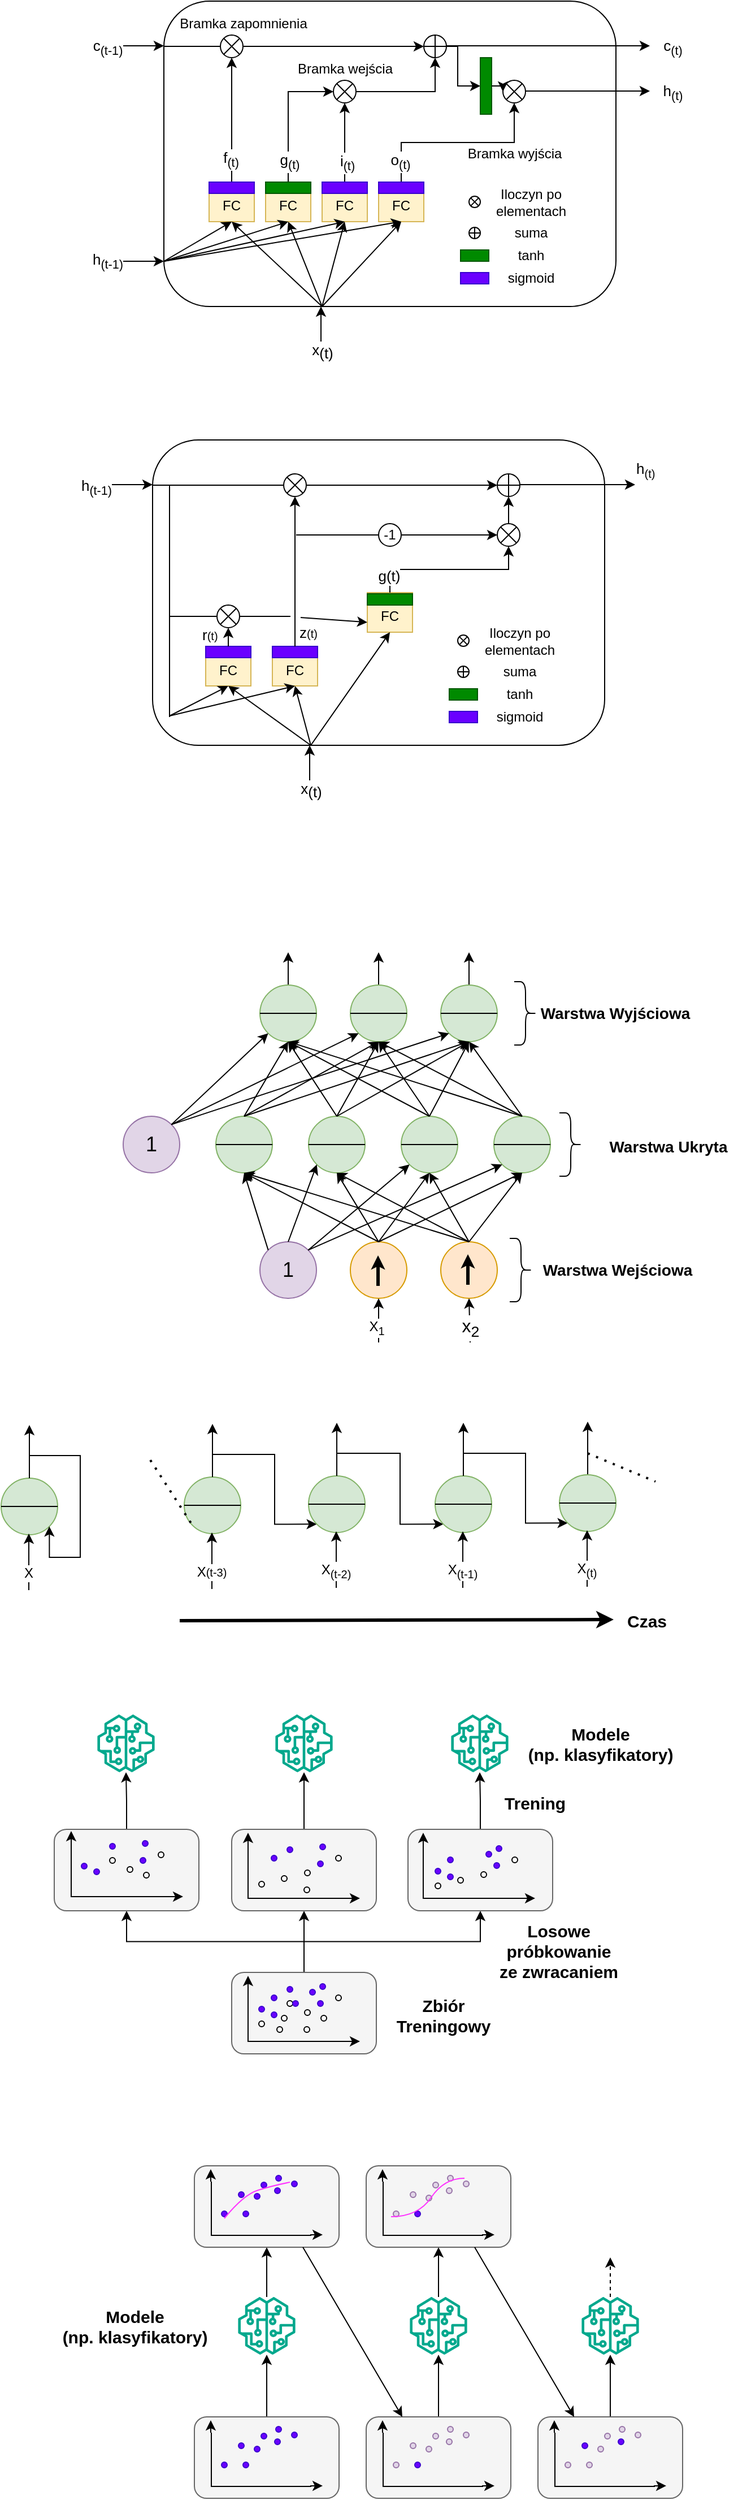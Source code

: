 <mxfile version="22.1.16" type="github">
  <diagram name="Strona-1" id="KUUmrmwPtCSlWXp_8sOf">
    <mxGraphModel dx="838" dy="553" grid="0" gridSize="10" guides="1" tooltips="1" connect="1" arrows="1" fold="1" page="0" pageScale="1" pageWidth="827" pageHeight="1169" math="0" shadow="0">
      <root>
        <mxCell id="0" />
        <mxCell id="1" parent="0" />
        <mxCell id="r2pnUwaAXKdmra2XtnZp-1" value="" style="rounded=1;whiteSpace=wrap;html=1;" parent="1" vertex="1">
          <mxGeometry x="220" y="140" width="400" height="270" as="geometry" />
        </mxCell>
        <mxCell id="r2pnUwaAXKdmra2XtnZp-11" value="" style="edgeStyle=orthogonalEdgeStyle;rounded=0;orthogonalLoop=1;jettySize=auto;html=1;" parent="1" source="r2pnUwaAXKdmra2XtnZp-3" target="r2pnUwaAXKdmra2XtnZp-7" edge="1">
          <mxGeometry relative="1" as="geometry" />
        </mxCell>
        <mxCell id="uJrMI0u5jXTCqJDOLYF4-28" value="&lt;font style=&quot;font-size: 13px;&quot;&gt;f&lt;sub&gt;(t)&lt;/sub&gt;&lt;/font&gt;" style="edgeLabel;html=1;align=center;verticalAlign=middle;resizable=0;points=[];" vertex="1" connectable="0" parent="r2pnUwaAXKdmra2XtnZp-11">
          <mxGeometry x="-0.636" y="1" relative="1" as="geometry">
            <mxPoint as="offset" />
          </mxGeometry>
        </mxCell>
        <mxCell id="r2pnUwaAXKdmra2XtnZp-3" value="FC" style="rounded=0;whiteSpace=wrap;html=1;fillColor=#fff2cc;strokeColor=#d6b656;verticalAlign=middle;labelPosition=center;verticalLabelPosition=middle;align=center;horizontal=1;spacing=2;spacingTop=7;" parent="1" vertex="1">
          <mxGeometry x="260" y="300" width="40" height="35" as="geometry" />
        </mxCell>
        <mxCell id="r2pnUwaAXKdmra2XtnZp-4" value="FC" style="rounded=0;whiteSpace=wrap;html=1;fillColor=#fff2cc;strokeColor=#d6b656;spacingTop=7;" parent="1" vertex="1">
          <mxGeometry x="310" y="300" width="40" height="35" as="geometry" />
        </mxCell>
        <mxCell id="r2pnUwaAXKdmra2XtnZp-16" value="" style="edgeStyle=orthogonalEdgeStyle;rounded=0;orthogonalLoop=1;jettySize=auto;html=1;" parent="1" source="r2pnUwaAXKdmra2XtnZp-5" target="r2pnUwaAXKdmra2XtnZp-8" edge="1">
          <mxGeometry relative="1" as="geometry" />
        </mxCell>
        <mxCell id="uJrMI0u5jXTCqJDOLYF4-30" value="&lt;font style=&quot;font-size: 13px;&quot;&gt;i&lt;sub&gt;(t)&lt;/sub&gt;&lt;/font&gt;" style="edgeLabel;html=1;align=center;verticalAlign=middle;resizable=0;points=[];" vertex="1" connectable="0" parent="r2pnUwaAXKdmra2XtnZp-16">
          <mxGeometry x="-0.514" y="-2" relative="1" as="geometry">
            <mxPoint as="offset" />
          </mxGeometry>
        </mxCell>
        <mxCell id="r2pnUwaAXKdmra2XtnZp-5" value="FC" style="rounded=0;whiteSpace=wrap;html=1;fillColor=#fff2cc;strokeColor=#d6b656;spacingTop=7;" parent="1" vertex="1">
          <mxGeometry x="360" y="300" width="40" height="35" as="geometry" />
        </mxCell>
        <mxCell id="r2pnUwaAXKdmra2XtnZp-6" value="FC" style="rounded=0;whiteSpace=wrap;html=1;fillColor=#fff2cc;strokeColor=#d6b656;spacingTop=7;" parent="1" vertex="1">
          <mxGeometry x="410" y="300" width="40" height="35" as="geometry" />
        </mxCell>
        <mxCell id="r2pnUwaAXKdmra2XtnZp-13" value="" style="edgeStyle=orthogonalEdgeStyle;rounded=0;orthogonalLoop=1;jettySize=auto;html=1;entryX=0;entryY=0.5;entryDx=0;entryDy=0;entryPerimeter=0;" parent="1" source="r2pnUwaAXKdmra2XtnZp-7" target="r2pnUwaAXKdmra2XtnZp-10" edge="1">
          <mxGeometry relative="1" as="geometry" />
        </mxCell>
        <mxCell id="r2pnUwaAXKdmra2XtnZp-7" value="" style="verticalLabelPosition=bottom;shadow=0;dashed=0;align=center;html=1;verticalAlign=top;shape=mxgraph.electrical.abstract.multiplier;" parent="1" vertex="1">
          <mxGeometry x="270" y="170" width="20" height="20" as="geometry" />
        </mxCell>
        <mxCell id="r2pnUwaAXKdmra2XtnZp-8" value="" style="verticalLabelPosition=bottom;shadow=0;dashed=0;align=center;html=1;verticalAlign=top;shape=mxgraph.electrical.abstract.multiplier;" parent="1" vertex="1">
          <mxGeometry x="370" y="210" width="20" height="20" as="geometry" />
        </mxCell>
        <mxCell id="r2pnUwaAXKdmra2XtnZp-9" value="" style="verticalLabelPosition=bottom;shadow=0;dashed=0;align=center;html=1;verticalAlign=top;shape=mxgraph.electrical.abstract.multiplier;" parent="1" vertex="1">
          <mxGeometry x="520" y="210" width="20" height="20" as="geometry" />
        </mxCell>
        <mxCell id="r2pnUwaAXKdmra2XtnZp-23" style="edgeStyle=orthogonalEdgeStyle;rounded=0;orthogonalLoop=1;jettySize=auto;html=1;entryX=0;entryY=0.5;entryDx=0;entryDy=0;" parent="1" source="r2pnUwaAXKdmra2XtnZp-10" target="r2pnUwaAXKdmra2XtnZp-22" edge="1">
          <mxGeometry relative="1" as="geometry">
            <Array as="points">
              <mxPoint x="480" y="180" />
              <mxPoint x="480" y="215" />
            </Array>
          </mxGeometry>
        </mxCell>
        <mxCell id="r2pnUwaAXKdmra2XtnZp-10" value="" style="verticalLabelPosition=bottom;verticalAlign=top;html=1;shape=mxgraph.flowchart.summing_function;" parent="1" vertex="1">
          <mxGeometry x="450" y="170" width="20" height="20" as="geometry" />
        </mxCell>
        <mxCell id="r2pnUwaAXKdmra2XtnZp-14" style="edgeStyle=orthogonalEdgeStyle;rounded=0;orthogonalLoop=1;jettySize=auto;html=1;exitX=1;exitY=0.5;exitDx=0;exitDy=0;exitPerimeter=0;entryX=0.5;entryY=1;entryDx=0;entryDy=0;entryPerimeter=0;" parent="1" source="r2pnUwaAXKdmra2XtnZp-8" target="r2pnUwaAXKdmra2XtnZp-10" edge="1">
          <mxGeometry relative="1" as="geometry" />
        </mxCell>
        <mxCell id="r2pnUwaAXKdmra2XtnZp-15" style="edgeStyle=orthogonalEdgeStyle;rounded=0;orthogonalLoop=1;jettySize=auto;html=1;entryX=0.5;entryY=1;entryDx=0;entryDy=0;entryPerimeter=0;exitX=0.5;exitY=0;exitDx=0;exitDy=0;" parent="1" source="r2pnUwaAXKdmra2XtnZp-6" target="r2pnUwaAXKdmra2XtnZp-9" edge="1">
          <mxGeometry relative="1" as="geometry" />
        </mxCell>
        <mxCell id="uJrMI0u5jXTCqJDOLYF4-31" value="&lt;font style=&quot;font-size: 13px;&quot;&gt;o&lt;sub&gt;(t)&lt;/sub&gt;&lt;/font&gt;" style="edgeLabel;html=1;align=center;verticalAlign=middle;resizable=0;points=[];" vertex="1" connectable="0" parent="r2pnUwaAXKdmra2XtnZp-15">
          <mxGeometry x="-0.788" y="1" relative="1" as="geometry">
            <mxPoint as="offset" />
          </mxGeometry>
        </mxCell>
        <mxCell id="r2pnUwaAXKdmra2XtnZp-17" style="edgeStyle=orthogonalEdgeStyle;rounded=0;orthogonalLoop=1;jettySize=auto;html=1;entryX=0;entryY=0.5;entryDx=0;entryDy=0;entryPerimeter=0;exitX=0.5;exitY=0;exitDx=0;exitDy=0;" parent="1" source="r2pnUwaAXKdmra2XtnZp-4" target="r2pnUwaAXKdmra2XtnZp-8" edge="1">
          <mxGeometry relative="1" as="geometry" />
        </mxCell>
        <mxCell id="uJrMI0u5jXTCqJDOLYF4-29" value="&lt;font style=&quot;font-size: 13px;&quot;&gt;g&lt;sub&gt;(t)&lt;/sub&gt;&lt;/font&gt;" style="edgeLabel;html=1;align=center;verticalAlign=middle;resizable=0;points=[];" vertex="1" connectable="0" parent="r2pnUwaAXKdmra2XtnZp-17">
          <mxGeometry x="-0.7" y="-1" relative="1" as="geometry">
            <mxPoint as="offset" />
          </mxGeometry>
        </mxCell>
        <mxCell id="r2pnUwaAXKdmra2XtnZp-18" value="" style="rounded=0;whiteSpace=wrap;html=1;fillColor=#6a00ff;strokeColor=#3700CC;fontColor=#ffffff;" parent="1" vertex="1">
          <mxGeometry x="260" y="300" width="40" height="10" as="geometry" />
        </mxCell>
        <mxCell id="r2pnUwaAXKdmra2XtnZp-19" value="" style="rounded=0;whiteSpace=wrap;html=1;fillColor=#008a00;strokeColor=#005700;fontColor=#ffffff;" parent="1" vertex="1">
          <mxGeometry x="310" y="300" width="40" height="10" as="geometry" />
        </mxCell>
        <mxCell id="r2pnUwaAXKdmra2XtnZp-20" value="" style="rounded=0;whiteSpace=wrap;html=1;fillColor=#6a00ff;strokeColor=#3700CC;fontColor=#ffffff;" parent="1" vertex="1">
          <mxGeometry x="360" y="300" width="40" height="10" as="geometry" />
        </mxCell>
        <mxCell id="r2pnUwaAXKdmra2XtnZp-21" value="" style="rounded=0;whiteSpace=wrap;html=1;fillColor=#6a00ff;strokeColor=#3700CC;fontColor=#ffffff;" parent="1" vertex="1">
          <mxGeometry x="410" y="300" width="40" height="10" as="geometry" />
        </mxCell>
        <mxCell id="r2pnUwaAXKdmra2XtnZp-22" value="" style="rounded=0;whiteSpace=wrap;html=1;fillColor=#008a00;fontColor=#ffffff;strokeColor=#005700;" parent="1" vertex="1">
          <mxGeometry x="500" y="190" width="10" height="50" as="geometry" />
        </mxCell>
        <mxCell id="r2pnUwaAXKdmra2XtnZp-26" style="edgeStyle=orthogonalEdgeStyle;rounded=0;orthogonalLoop=1;jettySize=auto;html=1;exitX=1;exitY=0.5;exitDx=0;exitDy=0;entryX=0;entryY=0.5;entryDx=0;entryDy=0;entryPerimeter=0;" parent="1" source="r2pnUwaAXKdmra2XtnZp-22" target="r2pnUwaAXKdmra2XtnZp-9" edge="1">
          <mxGeometry relative="1" as="geometry" />
        </mxCell>
        <mxCell id="r2pnUwaAXKdmra2XtnZp-28" value="" style="edgeStyle=none;orthogonalLoop=1;jettySize=auto;html=1;rounded=0;" parent="1" edge="1">
          <mxGeometry width="100" relative="1" as="geometry">
            <mxPoint x="470" y="179.5" as="sourcePoint" />
            <mxPoint x="650" y="179.5" as="targetPoint" />
            <Array as="points" />
          </mxGeometry>
        </mxCell>
        <mxCell id="uJrMI0u5jXTCqJDOLYF4-20" value="&lt;font size=&quot;2&quot;&gt;c&lt;sub&gt;(t)&lt;/sub&gt;&lt;/font&gt;" style="edgeLabel;html=1;align=center;verticalAlign=middle;resizable=0;points=[];" vertex="1" connectable="0" parent="r2pnUwaAXKdmra2XtnZp-28">
          <mxGeometry x="0.789" y="-1" relative="1" as="geometry">
            <mxPoint x="39" as="offset" />
          </mxGeometry>
        </mxCell>
        <mxCell id="r2pnUwaAXKdmra2XtnZp-29" value="" style="edgeStyle=none;orthogonalLoop=1;jettySize=auto;html=1;rounded=0;" parent="1" edge="1">
          <mxGeometry width="100" relative="1" as="geometry">
            <mxPoint x="540" y="219.5" as="sourcePoint" />
            <mxPoint x="650" y="219.5" as="targetPoint" />
            <Array as="points" />
          </mxGeometry>
        </mxCell>
        <mxCell id="uJrMI0u5jXTCqJDOLYF4-22" value="&lt;font style=&quot;font-size: 13px;&quot;&gt;h&lt;sub&gt;(t)&lt;/sub&gt;&lt;/font&gt;" style="edgeLabel;html=1;align=center;verticalAlign=middle;resizable=0;points=[];" vertex="1" connectable="0" parent="r2pnUwaAXKdmra2XtnZp-29">
          <mxGeometry x="0.764" y="1" relative="1" as="geometry">
            <mxPoint x="33" y="2" as="offset" />
          </mxGeometry>
        </mxCell>
        <mxCell id="r2pnUwaAXKdmra2XtnZp-30" value="" style="edgeStyle=none;orthogonalLoop=1;jettySize=auto;html=1;rounded=0;startSize=6;endSize=6;" parent="1" edge="1">
          <mxGeometry width="100" relative="1" as="geometry">
            <mxPoint x="170" y="179.5" as="sourcePoint" />
            <mxPoint x="220" y="179.5" as="targetPoint" />
            <Array as="points" />
          </mxGeometry>
        </mxCell>
        <mxCell id="uJrMI0u5jXTCqJDOLYF4-19" value="&lt;font style=&quot;font-size: 13px;&quot;&gt;c&lt;sub&gt;(t-1)&lt;/sub&gt;&lt;/font&gt;" style="edgeLabel;html=1;align=center;verticalAlign=middle;resizable=0;points=[];" vertex="1" connectable="0" parent="r2pnUwaAXKdmra2XtnZp-30">
          <mxGeometry x="-0.12" y="2" relative="1" as="geometry">
            <mxPoint x="-22" y="3" as="offset" />
          </mxGeometry>
        </mxCell>
        <mxCell id="r2pnUwaAXKdmra2XtnZp-31" value="" style="edgeStyle=none;orthogonalLoop=1;jettySize=auto;html=1;rounded=0;startSize=6;endSize=6;" parent="1" edge="1">
          <mxGeometry width="100" relative="1" as="geometry">
            <mxPoint x="170" y="370" as="sourcePoint" />
            <mxPoint x="220" y="370" as="targetPoint" />
            <Array as="points" />
          </mxGeometry>
        </mxCell>
        <mxCell id="uJrMI0u5jXTCqJDOLYF4-18" value="&lt;font style=&quot;font-size: 13px;&quot;&gt;h&lt;sub&gt;(t-1)&lt;/sub&gt;&lt;/font&gt;" style="edgeLabel;html=1;align=center;verticalAlign=middle;resizable=0;points=[];" vertex="1" connectable="0" parent="r2pnUwaAXKdmra2XtnZp-31">
          <mxGeometry x="0.04" relative="1" as="geometry">
            <mxPoint x="-26" as="offset" />
          </mxGeometry>
        </mxCell>
        <mxCell id="r2pnUwaAXKdmra2XtnZp-32" value="" style="edgeStyle=none;orthogonalLoop=1;jettySize=auto;html=1;rounded=0;startSize=6;endSize=6;" parent="1" edge="1">
          <mxGeometry width="100" relative="1" as="geometry">
            <mxPoint x="359" y="450" as="sourcePoint" />
            <mxPoint x="359" y="410" as="targetPoint" />
            <Array as="points" />
          </mxGeometry>
        </mxCell>
        <mxCell id="uJrMI0u5jXTCqJDOLYF4-17" value="&lt;font style=&quot;font-size: 13px;&quot;&gt;x&lt;/font&gt;&lt;sub style=&quot;font-size: 13px;&quot;&gt;&lt;font style=&quot;font-size: 13px;&quot;&gt;(t)&lt;/font&gt;&lt;br&gt;&lt;/sub&gt;" style="edgeLabel;html=1;align=center;verticalAlign=middle;resizable=0;points=[];" vertex="1" connectable="0" parent="r2pnUwaAXKdmra2XtnZp-32">
          <mxGeometry x="-0.3" y="-1" relative="1" as="geometry">
            <mxPoint y="14" as="offset" />
          </mxGeometry>
        </mxCell>
        <mxCell id="uJrMI0u5jXTCqJDOLYF4-3" value="" style="endArrow=classic;html=1;rounded=0;entryX=0.5;entryY=1;entryDx=0;entryDy=0;" edge="1" parent="1" target="r2pnUwaAXKdmra2XtnZp-3">
          <mxGeometry width="50" height="50" relative="1" as="geometry">
            <mxPoint x="220" y="370" as="sourcePoint" />
            <mxPoint x="270" y="320" as="targetPoint" />
          </mxGeometry>
        </mxCell>
        <mxCell id="uJrMI0u5jXTCqJDOLYF4-4" value="" style="endArrow=classic;html=1;rounded=0;entryX=0.5;entryY=1;entryDx=0;entryDy=0;" edge="1" parent="1" target="r2pnUwaAXKdmra2XtnZp-4">
          <mxGeometry width="50" height="50" relative="1" as="geometry">
            <mxPoint x="220" y="370" as="sourcePoint" />
            <mxPoint x="270" y="320" as="targetPoint" />
          </mxGeometry>
        </mxCell>
        <mxCell id="uJrMI0u5jXTCqJDOLYF4-5" value="" style="endArrow=classic;html=1;rounded=0;entryX=0.5;entryY=1;entryDx=0;entryDy=0;" edge="1" parent="1" target="r2pnUwaAXKdmra2XtnZp-5">
          <mxGeometry width="50" height="50" relative="1" as="geometry">
            <mxPoint x="220" y="370" as="sourcePoint" />
            <mxPoint x="270" y="320" as="targetPoint" />
          </mxGeometry>
        </mxCell>
        <mxCell id="uJrMI0u5jXTCqJDOLYF4-7" value="" style="endArrow=classic;html=1;rounded=0;entryX=0.5;entryY=1;entryDx=0;entryDy=0;" edge="1" parent="1" target="r2pnUwaAXKdmra2XtnZp-6">
          <mxGeometry width="50" height="50" relative="1" as="geometry">
            <mxPoint x="220" y="370" as="sourcePoint" />
            <mxPoint x="270" y="320" as="targetPoint" />
          </mxGeometry>
        </mxCell>
        <mxCell id="uJrMI0u5jXTCqJDOLYF4-9" value="" style="endArrow=classic;html=1;rounded=0;entryX=0.5;entryY=1;entryDx=0;entryDy=0;" edge="1" parent="1" target="r2pnUwaAXKdmra2XtnZp-3">
          <mxGeometry width="50" height="50" relative="1" as="geometry">
            <mxPoint x="360" y="410" as="sourcePoint" />
            <mxPoint x="410" y="360" as="targetPoint" />
          </mxGeometry>
        </mxCell>
        <mxCell id="uJrMI0u5jXTCqJDOLYF4-11" value="" style="endArrow=classic;html=1;rounded=0;entryX=0.5;entryY=1;entryDx=0;entryDy=0;" edge="1" parent="1" target="r2pnUwaAXKdmra2XtnZp-4">
          <mxGeometry width="50" height="50" relative="1" as="geometry">
            <mxPoint x="360" y="410" as="sourcePoint" />
            <mxPoint x="410" y="360" as="targetPoint" />
          </mxGeometry>
        </mxCell>
        <mxCell id="uJrMI0u5jXTCqJDOLYF4-12" value="" style="endArrow=classic;html=1;rounded=0;entryX=0.5;entryY=1;entryDx=0;entryDy=0;" edge="1" parent="1" target="r2pnUwaAXKdmra2XtnZp-5">
          <mxGeometry width="50" height="50" relative="1" as="geometry">
            <mxPoint x="360" y="410" as="sourcePoint" />
            <mxPoint x="410" y="360" as="targetPoint" />
          </mxGeometry>
        </mxCell>
        <mxCell id="uJrMI0u5jXTCqJDOLYF4-13" value="" style="endArrow=classic;html=1;rounded=0;entryX=0.5;entryY=1;entryDx=0;entryDy=0;" edge="1" parent="1" target="r2pnUwaAXKdmra2XtnZp-6">
          <mxGeometry width="50" height="50" relative="1" as="geometry">
            <mxPoint x="360" y="410" as="sourcePoint" />
            <mxPoint x="410" y="360" as="targetPoint" />
          </mxGeometry>
        </mxCell>
        <mxCell id="uJrMI0u5jXTCqJDOLYF4-16" value="" style="endArrow=none;html=1;rounded=0;entryX=0;entryY=0.5;entryDx=0;entryDy=0;entryPerimeter=0;" edge="1" parent="1" target="r2pnUwaAXKdmra2XtnZp-7">
          <mxGeometry width="50" height="50" relative="1" as="geometry">
            <mxPoint x="220" y="180" as="sourcePoint" />
            <mxPoint x="270" y="130" as="targetPoint" />
          </mxGeometry>
        </mxCell>
        <mxCell id="uJrMI0u5jXTCqJDOLYF4-23" value="&lt;font style=&quot;font-size: 12px;&quot;&gt;Bramka zapomnienia&lt;/font&gt;" style="edgeLabel;html=1;align=center;verticalAlign=middle;resizable=0;points=[];" vertex="1" connectable="0" parent="uJrMI0u5jXTCqJDOLYF4-16">
          <mxGeometry x="0.4" y="4" relative="1" as="geometry">
            <mxPoint x="35" y="-16" as="offset" />
          </mxGeometry>
        </mxCell>
        <mxCell id="uJrMI0u5jXTCqJDOLYF4-26" value="&lt;font style=&quot;font-size: 12px;&quot;&gt;Bramka wejścia&lt;/font&gt;" style="edgeLabel;html=1;align=center;verticalAlign=middle;resizable=0;points=[];" vertex="1" connectable="0" parent="1">
          <mxGeometry x="380" y="200" as="geometry" />
        </mxCell>
        <mxCell id="uJrMI0u5jXTCqJDOLYF4-27" value="&lt;font style=&quot;font-size: 12px;&quot;&gt;Bramka wyjścia&lt;/font&gt;" style="edgeLabel;html=1;align=center;verticalAlign=middle;resizable=0;points=[];" vertex="1" connectable="0" parent="1">
          <mxGeometry x="530" y="275" as="geometry" />
        </mxCell>
        <mxCell id="uJrMI0u5jXTCqJDOLYF4-33" value="" style="verticalLabelPosition=bottom;shadow=0;dashed=0;align=center;html=1;verticalAlign=top;shape=mxgraph.electrical.abstract.multiplier;" vertex="1" parent="1">
          <mxGeometry x="490" y="312.5" width="10" height="10" as="geometry" />
        </mxCell>
        <mxCell id="uJrMI0u5jXTCqJDOLYF4-34" value="" style="verticalLabelPosition=bottom;verticalAlign=top;html=1;shape=mxgraph.flowchart.summing_function;" vertex="1" parent="1">
          <mxGeometry x="490" y="340" width="10" height="10" as="geometry" />
        </mxCell>
        <mxCell id="uJrMI0u5jXTCqJDOLYF4-35" value="" style="rounded=0;whiteSpace=wrap;html=1;fillColor=#008a00;strokeColor=#005700;fontColor=#ffffff;" vertex="1" parent="1">
          <mxGeometry x="482.5" y="360" width="25" height="10" as="geometry" />
        </mxCell>
        <mxCell id="uJrMI0u5jXTCqJDOLYF4-36" value="" style="rounded=0;whiteSpace=wrap;html=1;fillColor=#6a00ff;strokeColor=#3700CC;fontColor=#ffffff;" vertex="1" parent="1">
          <mxGeometry x="482.5" y="380" width="25" height="10" as="geometry" />
        </mxCell>
        <mxCell id="uJrMI0u5jXTCqJDOLYF4-37" value="sigmoid" style="text;html=1;strokeColor=none;fillColor=none;align=center;verticalAlign=middle;whiteSpace=wrap;rounded=0;" vertex="1" parent="1">
          <mxGeometry x="520" y="380" width="50" height="10" as="geometry" />
        </mxCell>
        <mxCell id="uJrMI0u5jXTCqJDOLYF4-38" value="tanh" style="text;html=1;strokeColor=none;fillColor=none;align=center;verticalAlign=middle;whiteSpace=wrap;rounded=0;" vertex="1" parent="1">
          <mxGeometry x="520" y="360" width="50" height="10" as="geometry" />
        </mxCell>
        <mxCell id="uJrMI0u5jXTCqJDOLYF4-39" value="suma" style="text;html=1;strokeColor=none;fillColor=none;align=center;verticalAlign=middle;whiteSpace=wrap;rounded=0;" vertex="1" parent="1">
          <mxGeometry x="520" y="340" width="50" height="10" as="geometry" />
        </mxCell>
        <mxCell id="uJrMI0u5jXTCqJDOLYF4-40" value="Iloczyn po elementach" style="text;html=1;strokeColor=none;fillColor=none;align=center;verticalAlign=middle;whiteSpace=wrap;rounded=0;" vertex="1" parent="1">
          <mxGeometry x="520" y="312.5" width="50" height="10" as="geometry" />
        </mxCell>
        <mxCell id="uJrMI0u5jXTCqJDOLYF4-42" value="" style="rounded=1;whiteSpace=wrap;html=1;" vertex="1" parent="1">
          <mxGeometry x="210" y="528" width="400" height="270" as="geometry" />
        </mxCell>
        <mxCell id="uJrMI0u5jXTCqJDOLYF4-46" value="FC" style="rounded=0;whiteSpace=wrap;html=1;fillColor=#fff2cc;strokeColor=#d6b656;spacingTop=7;" vertex="1" parent="1">
          <mxGeometry x="257" y="710.5" width="40" height="35" as="geometry" />
        </mxCell>
        <mxCell id="uJrMI0u5jXTCqJDOLYF4-49" value="FC" style="rounded=0;whiteSpace=wrap;html=1;fillColor=#fff2cc;strokeColor=#d6b656;spacingTop=7;" vertex="1" parent="1">
          <mxGeometry x="316" y="710.5" width="40" height="35" as="geometry" />
        </mxCell>
        <mxCell id="uJrMI0u5jXTCqJDOLYF4-50" value="FC" style="rounded=0;whiteSpace=wrap;html=1;fillColor=#fff2cc;strokeColor=#d6b656;spacingTop=7;" vertex="1" parent="1">
          <mxGeometry x="400" y="663" width="40" height="35" as="geometry" />
        </mxCell>
        <mxCell id="uJrMI0u5jXTCqJDOLYF4-51" value="" style="edgeStyle=orthogonalEdgeStyle;rounded=0;orthogonalLoop=1;jettySize=auto;html=1;entryX=0;entryY=0.5;entryDx=0;entryDy=0;entryPerimeter=0;" edge="1" parent="1" source="uJrMI0u5jXTCqJDOLYF4-52" target="uJrMI0u5jXTCqJDOLYF4-56">
          <mxGeometry relative="1" as="geometry" />
        </mxCell>
        <mxCell id="uJrMI0u5jXTCqJDOLYF4-52" value="" style="verticalLabelPosition=bottom;shadow=0;dashed=0;align=center;html=1;verticalAlign=top;shape=mxgraph.electrical.abstract.multiplier;" vertex="1" parent="1">
          <mxGeometry x="326" y="558" width="20" height="20" as="geometry" />
        </mxCell>
        <mxCell id="uJrMI0u5jXTCqJDOLYF4-120" value="" style="edgeStyle=orthogonalEdgeStyle;rounded=0;orthogonalLoop=1;jettySize=auto;html=1;" edge="1" parent="1" source="uJrMI0u5jXTCqJDOLYF4-54" target="uJrMI0u5jXTCqJDOLYF4-56">
          <mxGeometry relative="1" as="geometry" />
        </mxCell>
        <mxCell id="uJrMI0u5jXTCqJDOLYF4-54" value="" style="verticalLabelPosition=bottom;shadow=0;dashed=0;align=center;html=1;verticalAlign=top;shape=mxgraph.electrical.abstract.multiplier;" vertex="1" parent="1">
          <mxGeometry x="515" y="602" width="20" height="20" as="geometry" />
        </mxCell>
        <mxCell id="uJrMI0u5jXTCqJDOLYF4-56" value="" style="verticalLabelPosition=bottom;verticalAlign=top;html=1;shape=mxgraph.flowchart.summing_function;" vertex="1" parent="1">
          <mxGeometry x="515" y="558" width="20" height="20" as="geometry" />
        </mxCell>
        <mxCell id="uJrMI0u5jXTCqJDOLYF4-58" style="edgeStyle=orthogonalEdgeStyle;rounded=0;orthogonalLoop=1;jettySize=auto;html=1;entryX=0.5;entryY=1;entryDx=0;entryDy=0;entryPerimeter=0;exitX=0.5;exitY=0;exitDx=0;exitDy=0;" edge="1" parent="1" source="uJrMI0u5jXTCqJDOLYF4-50" target="uJrMI0u5jXTCqJDOLYF4-54">
          <mxGeometry relative="1" as="geometry" />
        </mxCell>
        <mxCell id="uJrMI0u5jXTCqJDOLYF4-59" value="&lt;font&gt;&lt;sub&gt;&lt;font size=&quot;2&quot;&gt;g(t)&lt;/font&gt;&lt;/sub&gt;&lt;/font&gt;" style="edgeLabel;html=1;align=center;verticalAlign=middle;resizable=0;points=[];" vertex="1" connectable="0" parent="uJrMI0u5jXTCqJDOLYF4-58">
          <mxGeometry x="-0.788" y="1" relative="1" as="geometry">
            <mxPoint as="offset" />
          </mxGeometry>
        </mxCell>
        <mxCell id="uJrMI0u5jXTCqJDOLYF4-63" value="" style="rounded=0;whiteSpace=wrap;html=1;fillColor=#008a00;strokeColor=#005700;fontColor=#ffffff;" vertex="1" parent="1">
          <mxGeometry x="400" y="664" width="40" height="10" as="geometry" />
        </mxCell>
        <mxCell id="uJrMI0u5jXTCqJDOLYF4-64" value="" style="rounded=0;whiteSpace=wrap;html=1;fillColor=#6a00ff;strokeColor=#3700CC;fontColor=#ffffff;" vertex="1" parent="1">
          <mxGeometry x="257" y="710.5" width="40" height="10" as="geometry" />
        </mxCell>
        <mxCell id="uJrMI0u5jXTCqJDOLYF4-65" value="" style="rounded=0;whiteSpace=wrap;html=1;fillColor=#6a00ff;strokeColor=#3700CC;fontColor=#ffffff;" vertex="1" parent="1">
          <mxGeometry x="316" y="710.5" width="40" height="10" as="geometry" />
        </mxCell>
        <mxCell id="uJrMI0u5jXTCqJDOLYF4-72" value="" style="edgeStyle=none;orthogonalLoop=1;jettySize=auto;html=1;rounded=0;startSize=6;endSize=6;" edge="1" parent="1">
          <mxGeometry width="100" relative="1" as="geometry">
            <mxPoint x="160" y="567.5" as="sourcePoint" />
            <mxPoint x="210" y="567.5" as="targetPoint" />
            <Array as="points" />
          </mxGeometry>
        </mxCell>
        <mxCell id="uJrMI0u5jXTCqJDOLYF4-73" value="&lt;font&gt;&lt;sub&gt;&lt;font size=&quot;2&quot;&gt;h&lt;sub&gt;(t-1)&lt;/sub&gt;&lt;/font&gt;&lt;/sub&gt;&lt;/font&gt;" style="edgeLabel;html=1;align=center;verticalAlign=middle;resizable=0;points=[];" vertex="1" connectable="0" parent="uJrMI0u5jXTCqJDOLYF4-72">
          <mxGeometry x="-0.12" y="2" relative="1" as="geometry">
            <mxPoint x="-22" y="3" as="offset" />
          </mxGeometry>
        </mxCell>
        <mxCell id="uJrMI0u5jXTCqJDOLYF4-76" value="" style="edgeStyle=none;orthogonalLoop=1;jettySize=auto;html=1;rounded=0;startSize=6;endSize=6;" edge="1" parent="1">
          <mxGeometry width="100" relative="1" as="geometry">
            <mxPoint x="349" y="838" as="sourcePoint" />
            <mxPoint x="349" y="798" as="targetPoint" />
            <Array as="points" />
          </mxGeometry>
        </mxCell>
        <mxCell id="uJrMI0u5jXTCqJDOLYF4-77" value="&lt;font style=&quot;font-size: 13px;&quot;&gt;x&lt;/font&gt;&lt;sub style=&quot;font-size: 13px;&quot;&gt;&lt;font style=&quot;font-size: 13px;&quot;&gt;(t)&lt;/font&gt;&lt;br&gt;&lt;/sub&gt;" style="edgeLabel;html=1;align=center;verticalAlign=middle;resizable=0;points=[];" vertex="1" connectable="0" parent="uJrMI0u5jXTCqJDOLYF4-76">
          <mxGeometry x="-0.3" y="-1" relative="1" as="geometry">
            <mxPoint y="14" as="offset" />
          </mxGeometry>
        </mxCell>
        <mxCell id="uJrMI0u5jXTCqJDOLYF4-83" value="" style="endArrow=classic;html=1;rounded=0;entryX=0.5;entryY=1;entryDx=0;entryDy=0;" edge="1" parent="1" target="uJrMI0u5jXTCqJDOLYF4-46">
          <mxGeometry width="50" height="50" relative="1" as="geometry">
            <mxPoint x="350" y="798" as="sourcePoint" />
            <mxPoint x="400" y="748" as="targetPoint" />
          </mxGeometry>
        </mxCell>
        <mxCell id="uJrMI0u5jXTCqJDOLYF4-84" value="" style="endArrow=classic;html=1;rounded=0;entryX=0.5;entryY=1;entryDx=0;entryDy=0;" edge="1" parent="1" target="uJrMI0u5jXTCqJDOLYF4-49">
          <mxGeometry width="50" height="50" relative="1" as="geometry">
            <mxPoint x="350" y="798" as="sourcePoint" />
            <mxPoint x="400" y="748" as="targetPoint" />
          </mxGeometry>
        </mxCell>
        <mxCell id="uJrMI0u5jXTCqJDOLYF4-85" value="" style="endArrow=classic;html=1;rounded=0;entryX=0.5;entryY=1;entryDx=0;entryDy=0;" edge="1" parent="1" target="uJrMI0u5jXTCqJDOLYF4-50">
          <mxGeometry width="50" height="50" relative="1" as="geometry">
            <mxPoint x="350" y="798" as="sourcePoint" />
            <mxPoint x="400" y="748" as="targetPoint" />
          </mxGeometry>
        </mxCell>
        <mxCell id="uJrMI0u5jXTCqJDOLYF4-86" value="" style="endArrow=none;html=1;rounded=0;entryX=0;entryY=0.5;entryDx=0;entryDy=0;entryPerimeter=0;" edge="1" parent="1" target="uJrMI0u5jXTCqJDOLYF4-52">
          <mxGeometry width="50" height="50" relative="1" as="geometry">
            <mxPoint x="210" y="568" as="sourcePoint" />
            <mxPoint x="260" y="518" as="targetPoint" />
          </mxGeometry>
        </mxCell>
        <mxCell id="uJrMI0u5jXTCqJDOLYF4-90" value="" style="verticalLabelPosition=bottom;shadow=0;dashed=0;align=center;html=1;verticalAlign=top;shape=mxgraph.electrical.abstract.multiplier;" vertex="1" parent="1">
          <mxGeometry x="480" y="700.5" width="10" height="10" as="geometry" />
        </mxCell>
        <mxCell id="uJrMI0u5jXTCqJDOLYF4-91" value="" style="verticalLabelPosition=bottom;verticalAlign=top;html=1;shape=mxgraph.flowchart.summing_function;" vertex="1" parent="1">
          <mxGeometry x="480" y="728" width="10" height="10" as="geometry" />
        </mxCell>
        <mxCell id="uJrMI0u5jXTCqJDOLYF4-92" value="" style="rounded=0;whiteSpace=wrap;html=1;fillColor=#008a00;strokeColor=#005700;fontColor=#ffffff;" vertex="1" parent="1">
          <mxGeometry x="472.5" y="748" width="25" height="10" as="geometry" />
        </mxCell>
        <mxCell id="uJrMI0u5jXTCqJDOLYF4-93" value="" style="rounded=0;whiteSpace=wrap;html=1;fillColor=#6a00ff;strokeColor=#3700CC;fontColor=#ffffff;" vertex="1" parent="1">
          <mxGeometry x="472.5" y="768" width="25" height="10" as="geometry" />
        </mxCell>
        <mxCell id="uJrMI0u5jXTCqJDOLYF4-94" value="sigmoid" style="text;html=1;strokeColor=none;fillColor=none;align=center;verticalAlign=middle;whiteSpace=wrap;rounded=0;" vertex="1" parent="1">
          <mxGeometry x="510" y="768" width="50" height="10" as="geometry" />
        </mxCell>
        <mxCell id="uJrMI0u5jXTCqJDOLYF4-95" value="tanh" style="text;html=1;strokeColor=none;fillColor=none;align=center;verticalAlign=middle;whiteSpace=wrap;rounded=0;" vertex="1" parent="1">
          <mxGeometry x="510" y="748" width="50" height="10" as="geometry" />
        </mxCell>
        <mxCell id="uJrMI0u5jXTCqJDOLYF4-96" value="suma" style="text;html=1;strokeColor=none;fillColor=none;align=center;verticalAlign=middle;whiteSpace=wrap;rounded=0;" vertex="1" parent="1">
          <mxGeometry x="510" y="728" width="50" height="10" as="geometry" />
        </mxCell>
        <mxCell id="uJrMI0u5jXTCqJDOLYF4-97" value="Iloczyn po elementach" style="text;html=1;strokeColor=none;fillColor=none;align=center;verticalAlign=middle;whiteSpace=wrap;rounded=0;" vertex="1" parent="1">
          <mxGeometry x="510" y="700.5" width="50" height="10" as="geometry" />
        </mxCell>
        <mxCell id="uJrMI0u5jXTCqJDOLYF4-106" value="" style="edgeStyle=orthogonalEdgeStyle;rounded=0;orthogonalLoop=1;jettySize=auto;html=1;entryX=0;entryY=0.5;entryDx=0;entryDy=0;entryPerimeter=0;" edge="1" parent="1">
          <mxGeometry relative="1" as="geometry">
            <mxPoint x="535" y="567.5" as="sourcePoint" />
            <mxPoint x="637" y="567.5" as="targetPoint" />
          </mxGeometry>
        </mxCell>
        <mxCell id="uJrMI0u5jXTCqJDOLYF4-109" value="&lt;span style=&quot;caret-color: rgb(0, 0, 0); color: rgb(0, 0, 0); font-family: Helvetica; font-size: small; font-style: normal; font-variant-caps: normal; font-weight: 400; letter-spacing: normal; text-align: center; text-indent: 0px; text-transform: none; word-spacing: 0px; -webkit-text-stroke-width: 0px; background-color: rgb(255, 255, 255); text-decoration: none; float: none; display: inline !important;&quot;&gt;h&lt;/span&gt;&lt;sub style=&quot;border-color: var(--border-color); caret-color: rgb(0, 0, 0); color: rgb(0, 0, 0); font-family: Helvetica; font-style: normal; font-variant-caps: normal; font-weight: 400; letter-spacing: normal; text-align: center; text-indent: 0px; text-transform: none; word-spacing: 0px; -webkit-text-stroke-width: 0px; text-decoration: none;&quot;&gt;(t)&lt;/sub&gt;" style="text;whiteSpace=wrap;html=1;" vertex="1" parent="1">
          <mxGeometry x="636" y="539" width="54" height="39" as="geometry" />
        </mxCell>
        <mxCell id="uJrMI0u5jXTCqJDOLYF4-110" value="" style="endArrow=none;html=1;rounded=0;" edge="1" parent="1">
          <mxGeometry width="50" height="50" relative="1" as="geometry">
            <mxPoint x="225" y="773" as="sourcePoint" />
            <mxPoint x="225" y="568" as="targetPoint" />
          </mxGeometry>
        </mxCell>
        <mxCell id="uJrMI0u5jXTCqJDOLYF4-112" value="" style="endArrow=classic;html=1;rounded=0;entryX=0.5;entryY=1;entryDx=0;entryDy=0;" edge="1" parent="1" target="uJrMI0u5jXTCqJDOLYF4-46">
          <mxGeometry width="50" height="50" relative="1" as="geometry">
            <mxPoint x="225" y="772" as="sourcePoint" />
            <mxPoint x="275" y="722" as="targetPoint" />
          </mxGeometry>
        </mxCell>
        <mxCell id="uJrMI0u5jXTCqJDOLYF4-114" value="" style="endArrow=classic;html=1;rounded=0;entryX=0.5;entryY=1;entryDx=0;entryDy=0;" edge="1" parent="1" target="uJrMI0u5jXTCqJDOLYF4-49">
          <mxGeometry width="50" height="50" relative="1" as="geometry">
            <mxPoint x="225" y="772" as="sourcePoint" />
            <mxPoint x="275" y="722" as="targetPoint" />
          </mxGeometry>
        </mxCell>
        <mxCell id="uJrMI0u5jXTCqJDOLYF4-115" style="edgeStyle=orthogonalEdgeStyle;rounded=0;orthogonalLoop=1;jettySize=auto;html=1;exitX=0.5;exitY=0;exitDx=0;exitDy=0;entryX=0.5;entryY=1;entryDx=0;entryDy=0;entryPerimeter=0;" edge="1" parent="1" source="uJrMI0u5jXTCqJDOLYF4-65" target="uJrMI0u5jXTCqJDOLYF4-52">
          <mxGeometry relative="1" as="geometry" />
        </mxCell>
        <mxCell id="uJrMI0u5jXTCqJDOLYF4-116" value="-1" style="ellipse;whiteSpace=wrap;html=1;aspect=fixed;" vertex="1" parent="1">
          <mxGeometry x="410" y="602" width="20" height="20" as="geometry" />
        </mxCell>
        <mxCell id="uJrMI0u5jXTCqJDOLYF4-118" value="" style="endArrow=none;html=1;rounded=0;entryX=0;entryY=0.5;entryDx=0;entryDy=0;" edge="1" parent="1" target="uJrMI0u5jXTCqJDOLYF4-116">
          <mxGeometry width="50" height="50" relative="1" as="geometry">
            <mxPoint x="337" y="612" as="sourcePoint" />
            <mxPoint x="386" y="567" as="targetPoint" />
          </mxGeometry>
        </mxCell>
        <mxCell id="uJrMI0u5jXTCqJDOLYF4-119" style="edgeStyle=orthogonalEdgeStyle;rounded=0;orthogonalLoop=1;jettySize=auto;html=1;entryX=0;entryY=0.5;entryDx=0;entryDy=0;entryPerimeter=0;" edge="1" parent="1" source="uJrMI0u5jXTCqJDOLYF4-116" target="uJrMI0u5jXTCqJDOLYF4-54">
          <mxGeometry relative="1" as="geometry" />
        </mxCell>
        <mxCell id="uJrMI0u5jXTCqJDOLYF4-121" value="" style="verticalLabelPosition=bottom;shadow=0;dashed=0;align=center;html=1;verticalAlign=top;shape=mxgraph.electrical.abstract.multiplier;" vertex="1" parent="1">
          <mxGeometry x="267" y="674" width="20" height="20" as="geometry" />
        </mxCell>
        <mxCell id="uJrMI0u5jXTCqJDOLYF4-123" value="" style="endArrow=classic;html=1;rounded=0;exitX=0.5;exitY=0;exitDx=0;exitDy=0;entryX=0.5;entryY=1;entryDx=0;entryDy=0;entryPerimeter=0;" edge="1" parent="1" source="uJrMI0u5jXTCqJDOLYF4-64" target="uJrMI0u5jXTCqJDOLYF4-121">
          <mxGeometry width="50" height="50" relative="1" as="geometry">
            <mxPoint x="282" y="666" as="sourcePoint" />
            <mxPoint x="332" y="616" as="targetPoint" />
          </mxGeometry>
        </mxCell>
        <mxCell id="uJrMI0u5jXTCqJDOLYF4-125" value="" style="endArrow=none;html=1;rounded=0;entryX=0;entryY=0.5;entryDx=0;entryDy=0;entryPerimeter=0;" edge="1" parent="1" target="uJrMI0u5jXTCqJDOLYF4-121">
          <mxGeometry width="50" height="50" relative="1" as="geometry">
            <mxPoint x="225" y="684" as="sourcePoint" />
            <mxPoint x="500" y="782" as="targetPoint" />
          </mxGeometry>
        </mxCell>
        <mxCell id="uJrMI0u5jXTCqJDOLYF4-126" value="" style="endArrow=none;html=1;rounded=0;exitX=1;exitY=0.5;exitDx=0;exitDy=0;exitPerimeter=0;" edge="1" parent="1" source="uJrMI0u5jXTCqJDOLYF4-121">
          <mxGeometry width="50" height="50" relative="1" as="geometry">
            <mxPoint x="450" y="832" as="sourcePoint" />
            <mxPoint x="332" y="684" as="targetPoint" />
          </mxGeometry>
        </mxCell>
        <mxCell id="uJrMI0u5jXTCqJDOLYF4-128" value="" style="endArrow=classic;html=1;rounded=0;entryX=0;entryY=0.75;entryDx=0;entryDy=0;" edge="1" parent="1" target="uJrMI0u5jXTCqJDOLYF4-50">
          <mxGeometry width="50" height="50" relative="1" as="geometry">
            <mxPoint x="341" y="685" as="sourcePoint" />
            <mxPoint x="500" y="782" as="targetPoint" />
          </mxGeometry>
        </mxCell>
        <mxCell id="uJrMI0u5jXTCqJDOLYF4-129" value="&lt;sub style=&quot;border-color: var(--border-color); caret-color: rgb(0, 0, 0); color: rgb(0, 0, 0); font-family: Helvetica; font-style: normal; font-variant-caps: normal; font-weight: 400; letter-spacing: normal; text-align: center; text-indent: 0px; text-transform: none; word-spacing: 0px; -webkit-text-stroke-width: 0px; text-decoration: none;&quot;&gt;&lt;font size=&quot;2&quot;&gt;&lt;span style=&quot;background-color: rgb(255, 255, 255);&quot;&gt;z&lt;/span&gt;&lt;/font&gt;(t)&lt;/sub&gt;" style="text;whiteSpace=wrap;html=1;" vertex="1" parent="1">
          <mxGeometry x="338" y="681.5" width="54" height="39" as="geometry" />
        </mxCell>
        <mxCell id="uJrMI0u5jXTCqJDOLYF4-130" value="&lt;sub style=&quot;border-color: var(--border-color); caret-color: rgb(0, 0, 0); color: rgb(0, 0, 0); font-family: Helvetica; font-style: normal; font-variant-caps: normal; font-weight: 400; letter-spacing: normal; text-align: center; text-indent: 0px; text-transform: none; word-spacing: 0px; -webkit-text-stroke-width: 0px; text-decoration: none;&quot;&gt;&lt;font size=&quot;2&quot;&gt;&lt;span style=&quot;background-color: rgb(255, 255, 255);&quot;&gt;r&lt;/span&gt;&lt;/font&gt;(t)&lt;/sub&gt;" style="text;whiteSpace=wrap;html=1;" vertex="1" parent="1">
          <mxGeometry x="252" y="684" width="54" height="39" as="geometry" />
        </mxCell>
        <mxCell id="uJrMI0u5jXTCqJDOLYF4-131" value="&lt;font style=&quot;font-size: 18px;&quot;&gt;1&lt;/font&gt;" style="ellipse;whiteSpace=wrap;html=1;fillColor=#e1d5e7;strokeColor=#9673a6;" vertex="1" parent="1">
          <mxGeometry x="305" y="1237" width="50" height="50" as="geometry" />
        </mxCell>
        <mxCell id="uJrMI0u5jXTCqJDOLYF4-132" value="" style="ellipse;whiteSpace=wrap;html=1;fillColor=#ffe6cc;strokeColor=#d79b00;" vertex="1" parent="1">
          <mxGeometry x="385" y="1237" width="50" height="50" as="geometry" />
        </mxCell>
        <mxCell id="uJrMI0u5jXTCqJDOLYF4-133" value="" style="ellipse;whiteSpace=wrap;html=1;fillColor=#ffe6cc;strokeColor=#d79b00;" vertex="1" parent="1">
          <mxGeometry x="465" y="1237" width="50" height="50" as="geometry" />
        </mxCell>
        <mxCell id="uJrMI0u5jXTCqJDOLYF4-134" value="" style="ellipse;whiteSpace=wrap;html=1;fillColor=#d5e8d4;strokeColor=#82b366;" vertex="1" parent="1">
          <mxGeometry x="348" y="1126" width="50" height="50" as="geometry" />
        </mxCell>
        <mxCell id="uJrMI0u5jXTCqJDOLYF4-135" value="" style="ellipse;whiteSpace=wrap;html=1;fillColor=#d5e8d4;strokeColor=#82b366;" vertex="1" parent="1">
          <mxGeometry x="430" y="1126" width="50" height="50" as="geometry" />
        </mxCell>
        <mxCell id="uJrMI0u5jXTCqJDOLYF4-136" value="" style="ellipse;whiteSpace=wrap;html=1;fillColor=#d5e8d4;strokeColor=#82b366;" vertex="1" parent="1">
          <mxGeometry x="266" y="1126" width="50" height="50" as="geometry" />
        </mxCell>
        <mxCell id="uJrMI0u5jXTCqJDOLYF4-137" value="" style="ellipse;whiteSpace=wrap;html=1;fillColor=#d5e8d4;strokeColor=#82b366;" vertex="1" parent="1">
          <mxGeometry x="512" y="1126" width="50" height="50" as="geometry" />
        </mxCell>
        <mxCell id="uJrMI0u5jXTCqJDOLYF4-138" value="&lt;font style=&quot;font-size: 18px;&quot;&gt;1&lt;/font&gt;" style="ellipse;whiteSpace=wrap;html=1;fillColor=#e1d5e7;strokeColor=#9673a6;" vertex="1" parent="1">
          <mxGeometry x="184" y="1126" width="50" height="50" as="geometry" />
        </mxCell>
        <mxCell id="uJrMI0u5jXTCqJDOLYF4-183" value="" style="edgeStyle=orthogonalEdgeStyle;rounded=0;orthogonalLoop=1;jettySize=auto;html=1;" edge="1" parent="1" source="uJrMI0u5jXTCqJDOLYF4-139">
          <mxGeometry relative="1" as="geometry">
            <mxPoint x="330" y="981" as="targetPoint" />
          </mxGeometry>
        </mxCell>
        <mxCell id="uJrMI0u5jXTCqJDOLYF4-139" value="" style="ellipse;whiteSpace=wrap;html=1;fillColor=#d5e8d4;strokeColor=#82b366;" vertex="1" parent="1">
          <mxGeometry x="305" y="1010" width="50" height="50" as="geometry" />
        </mxCell>
        <mxCell id="uJrMI0u5jXTCqJDOLYF4-187" value="" style="edgeStyle=orthogonalEdgeStyle;rounded=0;orthogonalLoop=1;jettySize=auto;html=1;" edge="1" parent="1" source="uJrMI0u5jXTCqJDOLYF4-140">
          <mxGeometry relative="1" as="geometry">
            <mxPoint x="410" y="981" as="targetPoint" />
          </mxGeometry>
        </mxCell>
        <mxCell id="uJrMI0u5jXTCqJDOLYF4-140" value="" style="ellipse;whiteSpace=wrap;html=1;fillColor=#d5e8d4;strokeColor=#82b366;" vertex="1" parent="1">
          <mxGeometry x="385" y="1010" width="50" height="50" as="geometry" />
        </mxCell>
        <mxCell id="uJrMI0u5jXTCqJDOLYF4-189" value="" style="edgeStyle=orthogonalEdgeStyle;rounded=0;orthogonalLoop=1;jettySize=auto;html=1;" edge="1" parent="1" source="uJrMI0u5jXTCqJDOLYF4-141">
          <mxGeometry relative="1" as="geometry">
            <mxPoint x="490" y="981" as="targetPoint" />
          </mxGeometry>
        </mxCell>
        <mxCell id="uJrMI0u5jXTCqJDOLYF4-141" value="" style="ellipse;whiteSpace=wrap;html=1;fillColor=#d5e8d4;strokeColor=#82b366;" vertex="1" parent="1">
          <mxGeometry x="465" y="1010" width="50" height="50" as="geometry" />
        </mxCell>
        <mxCell id="uJrMI0u5jXTCqJDOLYF4-143" value="" style="endArrow=classic;html=1;rounded=0;exitX=1;exitY=0;exitDx=0;exitDy=0;entryX=0;entryY=1;entryDx=0;entryDy=0;" edge="1" parent="1" source="uJrMI0u5jXTCqJDOLYF4-138" target="uJrMI0u5jXTCqJDOLYF4-139">
          <mxGeometry width="50" height="50" relative="1" as="geometry">
            <mxPoint x="196" y="1082" as="sourcePoint" />
            <mxPoint x="246" y="1032" as="targetPoint" />
          </mxGeometry>
        </mxCell>
        <mxCell id="uJrMI0u5jXTCqJDOLYF4-144" value="" style="endArrow=classic;html=1;rounded=0;exitX=1;exitY=0;exitDx=0;exitDy=0;entryX=0;entryY=1;entryDx=0;entryDy=0;" edge="1" parent="1" source="uJrMI0u5jXTCqJDOLYF4-138" target="uJrMI0u5jXTCqJDOLYF4-140">
          <mxGeometry width="50" height="50" relative="1" as="geometry">
            <mxPoint x="360" y="1135" as="sourcePoint" />
            <mxPoint x="410" y="1085" as="targetPoint" />
          </mxGeometry>
        </mxCell>
        <mxCell id="uJrMI0u5jXTCqJDOLYF4-145" value="" style="endArrow=classic;html=1;rounded=0;exitX=1;exitY=0;exitDx=0;exitDy=0;entryX=0;entryY=1;entryDx=0;entryDy=0;" edge="1" parent="1" source="uJrMI0u5jXTCqJDOLYF4-138" target="uJrMI0u5jXTCqJDOLYF4-141">
          <mxGeometry width="50" height="50" relative="1" as="geometry">
            <mxPoint x="343" y="1138" as="sourcePoint" />
            <mxPoint x="393" y="1088" as="targetPoint" />
          </mxGeometry>
        </mxCell>
        <mxCell id="uJrMI0u5jXTCqJDOLYF4-146" value="" style="endArrow=classic;html=1;rounded=0;exitX=0;exitY=0;exitDx=0;exitDy=0;entryX=0.5;entryY=1;entryDx=0;entryDy=0;" edge="1" parent="1" source="uJrMI0u5jXTCqJDOLYF4-131" target="uJrMI0u5jXTCqJDOLYF4-136">
          <mxGeometry width="50" height="50" relative="1" as="geometry">
            <mxPoint x="123" y="1279" as="sourcePoint" />
            <mxPoint x="173" y="1229" as="targetPoint" />
          </mxGeometry>
        </mxCell>
        <mxCell id="uJrMI0u5jXTCqJDOLYF4-147" value="" style="endArrow=classic;html=1;rounded=0;exitX=0.5;exitY=0;exitDx=0;exitDy=0;entryX=0;entryY=1;entryDx=0;entryDy=0;" edge="1" parent="1" source="uJrMI0u5jXTCqJDOLYF4-131" target="uJrMI0u5jXTCqJDOLYF4-134">
          <mxGeometry width="50" height="50" relative="1" as="geometry">
            <mxPoint x="335" y="1253" as="sourcePoint" />
            <mxPoint x="385" y="1203" as="targetPoint" />
          </mxGeometry>
        </mxCell>
        <mxCell id="uJrMI0u5jXTCqJDOLYF4-148" value="" style="endArrow=classic;html=1;rounded=0;exitX=1;exitY=0;exitDx=0;exitDy=0;entryX=0;entryY=1;entryDx=0;entryDy=0;" edge="1" parent="1" source="uJrMI0u5jXTCqJDOLYF4-131" target="uJrMI0u5jXTCqJDOLYF4-135">
          <mxGeometry width="50" height="50" relative="1" as="geometry">
            <mxPoint x="358" y="1242" as="sourcePoint" />
            <mxPoint x="408" y="1192" as="targetPoint" />
          </mxGeometry>
        </mxCell>
        <mxCell id="uJrMI0u5jXTCqJDOLYF4-149" value="" style="endArrow=classic;html=1;rounded=0;exitX=1;exitY=0;exitDx=0;exitDy=0;entryX=0;entryY=1;entryDx=0;entryDy=0;" edge="1" parent="1" source="uJrMI0u5jXTCqJDOLYF4-131" target="uJrMI0u5jXTCqJDOLYF4-137">
          <mxGeometry width="50" height="50" relative="1" as="geometry">
            <mxPoint x="427" y="1238" as="sourcePoint" />
            <mxPoint x="477" y="1188" as="targetPoint" />
          </mxGeometry>
        </mxCell>
        <mxCell id="uJrMI0u5jXTCqJDOLYF4-150" value="" style="endArrow=classic;html=1;rounded=0;exitX=0.5;exitY=0;exitDx=0;exitDy=0;entryX=0.5;entryY=1;entryDx=0;entryDy=0;" edge="1" parent="1" source="uJrMI0u5jXTCqJDOLYF4-136" target="uJrMI0u5jXTCqJDOLYF4-139">
          <mxGeometry width="50" height="50" relative="1" as="geometry">
            <mxPoint x="368" y="1141" as="sourcePoint" />
            <mxPoint x="418" y="1091" as="targetPoint" />
          </mxGeometry>
        </mxCell>
        <mxCell id="uJrMI0u5jXTCqJDOLYF4-151" value="" style="endArrow=classic;html=1;rounded=0;exitX=0.5;exitY=0;exitDx=0;exitDy=0;entryX=0.5;entryY=1;entryDx=0;entryDy=0;" edge="1" parent="1" source="uJrMI0u5jXTCqJDOLYF4-136" target="uJrMI0u5jXTCqJDOLYF4-140">
          <mxGeometry width="50" height="50" relative="1" as="geometry">
            <mxPoint x="368" y="1131" as="sourcePoint" />
            <mxPoint x="418" y="1081" as="targetPoint" />
          </mxGeometry>
        </mxCell>
        <mxCell id="uJrMI0u5jXTCqJDOLYF4-152" value="" style="endArrow=classic;html=1;rounded=0;exitX=0.5;exitY=0;exitDx=0;exitDy=0;entryX=0.5;entryY=1;entryDx=0;entryDy=0;" edge="1" parent="1" source="uJrMI0u5jXTCqJDOLYF4-136" target="uJrMI0u5jXTCqJDOLYF4-141">
          <mxGeometry width="50" height="50" relative="1" as="geometry">
            <mxPoint x="428" y="1128" as="sourcePoint" />
            <mxPoint x="478" y="1078" as="targetPoint" />
          </mxGeometry>
        </mxCell>
        <mxCell id="uJrMI0u5jXTCqJDOLYF4-153" value="" style="endArrow=classic;html=1;rounded=0;exitX=0.5;exitY=0;exitDx=0;exitDy=0;entryX=0.5;entryY=1;entryDx=0;entryDy=0;" edge="1" parent="1" source="uJrMI0u5jXTCqJDOLYF4-134" target="uJrMI0u5jXTCqJDOLYF4-139">
          <mxGeometry width="50" height="50" relative="1" as="geometry">
            <mxPoint x="360" y="1135" as="sourcePoint" />
            <mxPoint x="410" y="1085" as="targetPoint" />
          </mxGeometry>
        </mxCell>
        <mxCell id="uJrMI0u5jXTCqJDOLYF4-154" value="" style="endArrow=classic;html=1;rounded=0;exitX=0.5;exitY=0;exitDx=0;exitDy=0;entryX=0.5;entryY=1;entryDx=0;entryDy=0;" edge="1" parent="1" source="uJrMI0u5jXTCqJDOLYF4-134" target="uJrMI0u5jXTCqJDOLYF4-140">
          <mxGeometry width="50" height="50" relative="1" as="geometry">
            <mxPoint x="434" y="1142" as="sourcePoint" />
            <mxPoint x="484" y="1092" as="targetPoint" />
          </mxGeometry>
        </mxCell>
        <mxCell id="uJrMI0u5jXTCqJDOLYF4-155" value="" style="endArrow=classic;html=1;rounded=0;exitX=0.5;exitY=0;exitDx=0;exitDy=0;entryX=0.5;entryY=1;entryDx=0;entryDy=0;" edge="1" parent="1" source="uJrMI0u5jXTCqJDOLYF4-134" target="uJrMI0u5jXTCqJDOLYF4-141">
          <mxGeometry width="50" height="50" relative="1" as="geometry">
            <mxPoint x="417" y="1122" as="sourcePoint" />
            <mxPoint x="467" y="1072" as="targetPoint" />
          </mxGeometry>
        </mxCell>
        <mxCell id="uJrMI0u5jXTCqJDOLYF4-156" value="" style="endArrow=classic;html=1;rounded=0;exitX=0.5;exitY=0;exitDx=0;exitDy=0;entryX=0.5;entryY=1;entryDx=0;entryDy=0;" edge="1" parent="1" source="uJrMI0u5jXTCqJDOLYF4-135" target="uJrMI0u5jXTCqJDOLYF4-139">
          <mxGeometry width="50" height="50" relative="1" as="geometry">
            <mxPoint x="481" y="1124" as="sourcePoint" />
            <mxPoint x="531" y="1074" as="targetPoint" />
          </mxGeometry>
        </mxCell>
        <mxCell id="uJrMI0u5jXTCqJDOLYF4-157" value="" style="endArrow=classic;html=1;rounded=0;exitX=0.5;exitY=0;exitDx=0;exitDy=0;entryX=0.5;entryY=1;entryDx=0;entryDy=0;" edge="1" parent="1" source="uJrMI0u5jXTCqJDOLYF4-135" target="uJrMI0u5jXTCqJDOLYF4-140">
          <mxGeometry width="50" height="50" relative="1" as="geometry">
            <mxPoint x="483" y="1120" as="sourcePoint" />
            <mxPoint x="533" y="1070" as="targetPoint" />
          </mxGeometry>
        </mxCell>
        <mxCell id="uJrMI0u5jXTCqJDOLYF4-158" value="" style="endArrow=classic;html=1;rounded=0;exitX=0.5;exitY=0;exitDx=0;exitDy=0;entryX=0.5;entryY=1;entryDx=0;entryDy=0;" edge="1" parent="1" source="uJrMI0u5jXTCqJDOLYF4-135" target="uJrMI0u5jXTCqJDOLYF4-141">
          <mxGeometry width="50" height="50" relative="1" as="geometry">
            <mxPoint x="480" y="1124" as="sourcePoint" />
            <mxPoint x="530" y="1074" as="targetPoint" />
          </mxGeometry>
        </mxCell>
        <mxCell id="uJrMI0u5jXTCqJDOLYF4-159" value="" style="endArrow=classic;html=1;rounded=0;exitX=0.5;exitY=0;exitDx=0;exitDy=0;entryX=0.5;entryY=1;entryDx=0;entryDy=0;" edge="1" parent="1" source="uJrMI0u5jXTCqJDOLYF4-137" target="uJrMI0u5jXTCqJDOLYF4-141">
          <mxGeometry width="50" height="50" relative="1" as="geometry">
            <mxPoint x="545" y="1098" as="sourcePoint" />
            <mxPoint x="595" y="1048" as="targetPoint" />
          </mxGeometry>
        </mxCell>
        <mxCell id="uJrMI0u5jXTCqJDOLYF4-160" value="" style="endArrow=classic;html=1;rounded=0;exitX=0.5;exitY=0;exitDx=0;exitDy=0;entryX=0.5;entryY=1;entryDx=0;entryDy=0;" edge="1" parent="1" source="uJrMI0u5jXTCqJDOLYF4-137" target="uJrMI0u5jXTCqJDOLYF4-140">
          <mxGeometry width="50" height="50" relative="1" as="geometry">
            <mxPoint x="535" y="1093" as="sourcePoint" />
            <mxPoint x="585" y="1043" as="targetPoint" />
          </mxGeometry>
        </mxCell>
        <mxCell id="uJrMI0u5jXTCqJDOLYF4-161" value="" style="endArrow=classic;html=1;rounded=0;exitX=0.5;exitY=0;exitDx=0;exitDy=0;entryX=0.5;entryY=1;entryDx=0;entryDy=0;" edge="1" parent="1" source="uJrMI0u5jXTCqJDOLYF4-137" target="uJrMI0u5jXTCqJDOLYF4-139">
          <mxGeometry width="50" height="50" relative="1" as="geometry">
            <mxPoint x="571" y="1104" as="sourcePoint" />
            <mxPoint x="621" y="1054" as="targetPoint" />
          </mxGeometry>
        </mxCell>
        <mxCell id="uJrMI0u5jXTCqJDOLYF4-162" value="" style="endArrow=classic;html=1;rounded=0;exitX=0.5;exitY=0;exitDx=0;exitDy=0;entryX=0.5;entryY=1;entryDx=0;entryDy=0;" edge="1" parent="1" source="uJrMI0u5jXTCqJDOLYF4-133" target="uJrMI0u5jXTCqJDOLYF4-137">
          <mxGeometry width="50" height="50" relative="1" as="geometry">
            <mxPoint x="557" y="1274" as="sourcePoint" />
            <mxPoint x="607" y="1224" as="targetPoint" />
          </mxGeometry>
        </mxCell>
        <mxCell id="uJrMI0u5jXTCqJDOLYF4-163" value="" style="endArrow=classic;html=1;rounded=0;exitX=0.5;exitY=0;exitDx=0;exitDy=0;entryX=0.5;entryY=1;entryDx=0;entryDy=0;" edge="1" parent="1" source="uJrMI0u5jXTCqJDOLYF4-133" target="uJrMI0u5jXTCqJDOLYF4-135">
          <mxGeometry width="50" height="50" relative="1" as="geometry">
            <mxPoint x="563" y="1282" as="sourcePoint" />
            <mxPoint x="613" y="1232" as="targetPoint" />
          </mxGeometry>
        </mxCell>
        <mxCell id="uJrMI0u5jXTCqJDOLYF4-164" value="" style="endArrow=classic;html=1;rounded=0;exitX=0.5;exitY=0;exitDx=0;exitDy=0;entryX=0.5;entryY=1;entryDx=0;entryDy=0;" edge="1" parent="1" source="uJrMI0u5jXTCqJDOLYF4-133" target="uJrMI0u5jXTCqJDOLYF4-134">
          <mxGeometry width="50" height="50" relative="1" as="geometry">
            <mxPoint x="579" y="1235" as="sourcePoint" />
            <mxPoint x="629" y="1185" as="targetPoint" />
          </mxGeometry>
        </mxCell>
        <mxCell id="uJrMI0u5jXTCqJDOLYF4-165" value="" style="endArrow=classic;html=1;rounded=0;exitX=0.5;exitY=0;exitDx=0;exitDy=0;entryX=0.5;entryY=1;entryDx=0;entryDy=0;" edge="1" parent="1" source="uJrMI0u5jXTCqJDOLYF4-133" target="uJrMI0u5jXTCqJDOLYF4-136">
          <mxGeometry width="50" height="50" relative="1" as="geometry">
            <mxPoint x="544" y="1257" as="sourcePoint" />
            <mxPoint x="594" y="1207" as="targetPoint" />
          </mxGeometry>
        </mxCell>
        <mxCell id="uJrMI0u5jXTCqJDOLYF4-166" value="" style="endArrow=classic;html=1;rounded=0;exitX=0.5;exitY=0;exitDx=0;exitDy=0;entryX=0.5;entryY=1;entryDx=0;entryDy=0;" edge="1" parent="1" source="uJrMI0u5jXTCqJDOLYF4-132" target="uJrMI0u5jXTCqJDOLYF4-136">
          <mxGeometry width="50" height="50" relative="1" as="geometry">
            <mxPoint x="471" y="1358" as="sourcePoint" />
            <mxPoint x="521" y="1308" as="targetPoint" />
          </mxGeometry>
        </mxCell>
        <mxCell id="uJrMI0u5jXTCqJDOLYF4-167" value="" style="endArrow=classic;html=1;rounded=0;exitX=0.5;exitY=0;exitDx=0;exitDy=0;entryX=0.5;entryY=1;entryDx=0;entryDy=0;" edge="1" parent="1" source="uJrMI0u5jXTCqJDOLYF4-132" target="uJrMI0u5jXTCqJDOLYF4-134">
          <mxGeometry width="50" height="50" relative="1" as="geometry">
            <mxPoint x="462" y="1331" as="sourcePoint" />
            <mxPoint x="512" y="1281" as="targetPoint" />
          </mxGeometry>
        </mxCell>
        <mxCell id="uJrMI0u5jXTCqJDOLYF4-168" value="" style="endArrow=classic;html=1;rounded=0;exitX=0.5;exitY=0;exitDx=0;exitDy=0;entryX=0.5;entryY=1;entryDx=0;entryDy=0;" edge="1" parent="1" source="uJrMI0u5jXTCqJDOLYF4-132" target="uJrMI0u5jXTCqJDOLYF4-135">
          <mxGeometry width="50" height="50" relative="1" as="geometry">
            <mxPoint x="443" y="1349" as="sourcePoint" />
            <mxPoint x="493" y="1299" as="targetPoint" />
          </mxGeometry>
        </mxCell>
        <mxCell id="uJrMI0u5jXTCqJDOLYF4-169" value="" style="endArrow=classic;html=1;rounded=0;exitX=0.5;exitY=0;exitDx=0;exitDy=0;entryX=0.5;entryY=1;entryDx=0;entryDy=0;" edge="1" parent="1" source="uJrMI0u5jXTCqJDOLYF4-132" target="uJrMI0u5jXTCqJDOLYF4-137">
          <mxGeometry width="50" height="50" relative="1" as="geometry">
            <mxPoint x="447" y="1359" as="sourcePoint" />
            <mxPoint x="497" y="1309" as="targetPoint" />
          </mxGeometry>
        </mxCell>
        <mxCell id="uJrMI0u5jXTCqJDOLYF4-170" value="" style="endArrow=none;html=1;rounded=0;exitX=0;exitY=0.5;exitDx=0;exitDy=0;entryX=1;entryY=0.5;entryDx=0;entryDy=0;" edge="1" parent="1" source="uJrMI0u5jXTCqJDOLYF4-139" target="uJrMI0u5jXTCqJDOLYF4-139">
          <mxGeometry width="50" height="50" relative="1" as="geometry">
            <mxPoint x="221" y="1049" as="sourcePoint" />
            <mxPoint x="271" y="999" as="targetPoint" />
          </mxGeometry>
        </mxCell>
        <mxCell id="uJrMI0u5jXTCqJDOLYF4-171" value="" style="endArrow=none;html=1;rounded=0;entryX=0;entryY=0.5;entryDx=0;entryDy=0;exitX=1;exitY=0.5;exitDx=0;exitDy=0;" edge="1" parent="1" source="uJrMI0u5jXTCqJDOLYF4-140" target="uJrMI0u5jXTCqJDOLYF4-140">
          <mxGeometry width="50" height="50" relative="1" as="geometry">
            <mxPoint x="360" y="1135" as="sourcePoint" />
            <mxPoint x="410" y="1085" as="targetPoint" />
          </mxGeometry>
        </mxCell>
        <mxCell id="uJrMI0u5jXTCqJDOLYF4-172" value="" style="endArrow=none;html=1;rounded=0;exitX=0;exitY=0.5;exitDx=0;exitDy=0;entryX=1;entryY=0.5;entryDx=0;entryDy=0;" edge="1" parent="1" source="uJrMI0u5jXTCqJDOLYF4-141" target="uJrMI0u5jXTCqJDOLYF4-141">
          <mxGeometry width="50" height="50" relative="1" as="geometry">
            <mxPoint x="541" y="1018" as="sourcePoint" />
            <mxPoint x="591" y="968" as="targetPoint" />
          </mxGeometry>
        </mxCell>
        <mxCell id="uJrMI0u5jXTCqJDOLYF4-173" value="" style="endArrow=none;html=1;rounded=0;entryX=0;entryY=0.5;entryDx=0;entryDy=0;exitX=1;exitY=0.5;exitDx=0;exitDy=0;" edge="1" parent="1" source="uJrMI0u5jXTCqJDOLYF4-136" target="uJrMI0u5jXTCqJDOLYF4-136">
          <mxGeometry width="50" height="50" relative="1" as="geometry">
            <mxPoint x="213" y="1256" as="sourcePoint" />
            <mxPoint x="263" y="1206" as="targetPoint" />
          </mxGeometry>
        </mxCell>
        <mxCell id="uJrMI0u5jXTCqJDOLYF4-174" value="" style="endArrow=none;html=1;rounded=0;entryX=0;entryY=0.5;entryDx=0;entryDy=0;exitX=1;exitY=0.5;exitDx=0;exitDy=0;" edge="1" parent="1" source="uJrMI0u5jXTCqJDOLYF4-134" target="uJrMI0u5jXTCqJDOLYF4-134">
          <mxGeometry width="50" height="50" relative="1" as="geometry">
            <mxPoint x="180" y="1302" as="sourcePoint" />
            <mxPoint x="230" y="1252" as="targetPoint" />
          </mxGeometry>
        </mxCell>
        <mxCell id="uJrMI0u5jXTCqJDOLYF4-175" value="" style="endArrow=none;html=1;rounded=0;entryX=0;entryY=0.5;entryDx=0;entryDy=0;exitX=1;exitY=0.5;exitDx=0;exitDy=0;" edge="1" parent="1" source="uJrMI0u5jXTCqJDOLYF4-135" target="uJrMI0u5jXTCqJDOLYF4-135">
          <mxGeometry width="50" height="50" relative="1" as="geometry">
            <mxPoint x="189" y="1263" as="sourcePoint" />
            <mxPoint x="239" y="1213" as="targetPoint" />
          </mxGeometry>
        </mxCell>
        <mxCell id="uJrMI0u5jXTCqJDOLYF4-176" value="" style="endArrow=none;html=1;rounded=0;exitX=0;exitY=0.5;exitDx=0;exitDy=0;entryX=1;entryY=0.5;entryDx=0;entryDy=0;" edge="1" parent="1" source="uJrMI0u5jXTCqJDOLYF4-137" target="uJrMI0u5jXTCqJDOLYF4-137">
          <mxGeometry width="50" height="50" relative="1" as="geometry">
            <mxPoint x="580" y="1227" as="sourcePoint" />
            <mxPoint x="630" y="1177" as="targetPoint" />
          </mxGeometry>
        </mxCell>
        <mxCell id="uJrMI0u5jXTCqJDOLYF4-179" value="" style="endArrow=classic;html=1;rounded=0;entryX=0.5;entryY=1;entryDx=0;entryDy=0;" edge="1" parent="1" target="uJrMI0u5jXTCqJDOLYF4-132">
          <mxGeometry width="50" height="50" relative="1" as="geometry">
            <mxPoint x="410" y="1326" as="sourcePoint" />
            <mxPoint x="447" y="1328" as="targetPoint" />
          </mxGeometry>
        </mxCell>
        <mxCell id="uJrMI0u5jXTCqJDOLYF4-209" value="&lt;font style=&quot;font-size: 12px;&quot;&gt;X&lt;sub&gt;1&lt;/sub&gt;&lt;/font&gt;" style="edgeLabel;html=1;align=center;verticalAlign=middle;resizable=0;points=[];" vertex="1" connectable="0" parent="uJrMI0u5jXTCqJDOLYF4-179">
          <mxGeometry x="-0.333" y="2" relative="1" as="geometry">
            <mxPoint as="offset" />
          </mxGeometry>
        </mxCell>
        <mxCell id="uJrMI0u5jXTCqJDOLYF4-181" value="" style="endArrow=classic;html=1;rounded=0;entryX=0.5;entryY=1;entryDx=0;entryDy=0;" edge="1" parent="1" target="uJrMI0u5jXTCqJDOLYF4-133">
          <mxGeometry width="50" height="50" relative="1" as="geometry">
            <mxPoint x="491" y="1326" as="sourcePoint" />
            <mxPoint x="492" y="1292" as="targetPoint" />
          </mxGeometry>
        </mxCell>
        <mxCell id="uJrMI0u5jXTCqJDOLYF4-210" value="&lt;font style=&quot;font-size: 16px;&quot;&gt;x&lt;sub&gt;2&lt;/sub&gt;&lt;/font&gt;" style="edgeLabel;html=1;align=center;verticalAlign=middle;resizable=0;points=[];" vertex="1" connectable="0" parent="uJrMI0u5jXTCqJDOLYF4-181">
          <mxGeometry x="-0.334" relative="1" as="geometry">
            <mxPoint as="offset" />
          </mxGeometry>
        </mxCell>
        <mxCell id="uJrMI0u5jXTCqJDOLYF4-193" value="" style="shape=image;html=1;verticalAlign=top;verticalLabelPosition=bottom;labelBackgroundColor=#ffffff;imageAspect=0;aspect=fixed;image=https://cdn2.iconfinder.com/data/icons/gnomeicontheme/24x24/stock/data/stock_sum.png" vertex="1" parent="1">
          <mxGeometry x="280" y="1151" width="22" height="22" as="geometry" />
        </mxCell>
        <mxCell id="uJrMI0u5jXTCqJDOLYF4-195" value="" style="shape=image;html=1;verticalAlign=top;verticalLabelPosition=bottom;labelBackgroundColor=#ffffff;imageAspect=0;aspect=fixed;image=https://cdn2.iconfinder.com/data/icons/gnomeicontheme/24x24/stock/data/stock_sum.png" vertex="1" parent="1">
          <mxGeometry x="362" y="1151" width="22" height="22" as="geometry" />
        </mxCell>
        <mxCell id="uJrMI0u5jXTCqJDOLYF4-196" value="" style="shape=image;html=1;verticalAlign=top;verticalLabelPosition=bottom;labelBackgroundColor=#ffffff;imageAspect=0;aspect=fixed;image=https://cdn2.iconfinder.com/data/icons/gnomeicontheme/24x24/stock/data/stock_sum.png" vertex="1" parent="1">
          <mxGeometry x="444" y="1151" width="22" height="22" as="geometry" />
        </mxCell>
        <mxCell id="uJrMI0u5jXTCqJDOLYF4-197" value="" style="shape=image;html=1;verticalAlign=top;verticalLabelPosition=bottom;labelBackgroundColor=#ffffff;imageAspect=0;aspect=fixed;image=https://cdn2.iconfinder.com/data/icons/gnomeicontheme/24x24/stock/data/stock_sum.png" vertex="1" parent="1">
          <mxGeometry x="526" y="1151" width="22" height="22" as="geometry" />
        </mxCell>
        <mxCell id="uJrMI0u5jXTCqJDOLYF4-198" value="" style="shape=image;html=1;verticalAlign=top;verticalLabelPosition=bottom;labelBackgroundColor=#ffffff;imageAspect=0;aspect=fixed;image=https://cdn2.iconfinder.com/data/icons/gnomeicontheme/24x24/stock/data/stock_sum.png" vertex="1" parent="1">
          <mxGeometry x="319" y="1035" width="22" height="22" as="geometry" />
        </mxCell>
        <mxCell id="uJrMI0u5jXTCqJDOLYF4-199" value="" style="shape=image;html=1;verticalAlign=top;verticalLabelPosition=bottom;labelBackgroundColor=#ffffff;imageAspect=0;aspect=fixed;image=https://cdn2.iconfinder.com/data/icons/gnomeicontheme/24x24/stock/data/stock_sum.png" vertex="1" parent="1">
          <mxGeometry x="399" y="1035" width="22" height="22" as="geometry" />
        </mxCell>
        <mxCell id="uJrMI0u5jXTCqJDOLYF4-200" value="" style="shape=image;html=1;verticalAlign=top;verticalLabelPosition=bottom;labelBackgroundColor=#ffffff;imageAspect=0;aspect=fixed;image=https://cdn2.iconfinder.com/data/icons/gnomeicontheme/24x24/stock/data/stock_sum.png" vertex="1" parent="1">
          <mxGeometry x="479" y="1035" width="22" height="22" as="geometry" />
        </mxCell>
        <mxCell id="uJrMI0u5jXTCqJDOLYF4-201" value="" style="shape=image;html=1;verticalAlign=top;verticalLabelPosition=bottom;labelBackgroundColor=#ffffff;imageAspect=0;aspect=fixed;image=https://cdn0.iconfinder.com/data/icons/phosphor-regular-vol-3/256/function-128.png" vertex="1" parent="1">
          <mxGeometry x="319" y="1013" width="22" height="22" as="geometry" />
        </mxCell>
        <mxCell id="uJrMI0u5jXTCqJDOLYF4-202" value="" style="shape=image;html=1;verticalAlign=top;verticalLabelPosition=bottom;labelBackgroundColor=#ffffff;imageAspect=0;aspect=fixed;image=https://cdn0.iconfinder.com/data/icons/phosphor-regular-vol-3/256/function-128.png" vertex="1" parent="1">
          <mxGeometry x="399" y="1013" width="22" height="22" as="geometry" />
        </mxCell>
        <mxCell id="uJrMI0u5jXTCqJDOLYF4-204" value="" style="shape=image;html=1;verticalAlign=top;verticalLabelPosition=bottom;labelBackgroundColor=#ffffff;imageAspect=0;aspect=fixed;image=https://cdn0.iconfinder.com/data/icons/phosphor-regular-vol-3/256/function-128.png" vertex="1" parent="1">
          <mxGeometry x="479" y="1013" width="22" height="22" as="geometry" />
        </mxCell>
        <mxCell id="uJrMI0u5jXTCqJDOLYF4-205" value="" style="shape=image;html=1;verticalAlign=top;verticalLabelPosition=bottom;labelBackgroundColor=#ffffff;imageAspect=0;aspect=fixed;image=https://cdn0.iconfinder.com/data/icons/phosphor-regular-vol-3/256/function-128.png" vertex="1" parent="1">
          <mxGeometry x="362" y="1129" width="22" height="22" as="geometry" />
        </mxCell>
        <mxCell id="uJrMI0u5jXTCqJDOLYF4-206" value="" style="shape=image;html=1;verticalAlign=top;verticalLabelPosition=bottom;labelBackgroundColor=#ffffff;imageAspect=0;aspect=fixed;image=https://cdn0.iconfinder.com/data/icons/phosphor-regular-vol-3/256/function-128.png" vertex="1" parent="1">
          <mxGeometry x="444" y="1129" width="22" height="22" as="geometry" />
        </mxCell>
        <mxCell id="uJrMI0u5jXTCqJDOLYF4-207" value="" style="shape=image;html=1;verticalAlign=top;verticalLabelPosition=bottom;labelBackgroundColor=#ffffff;imageAspect=0;aspect=fixed;image=https://cdn0.iconfinder.com/data/icons/phosphor-regular-vol-3/256/function-128.png" vertex="1" parent="1">
          <mxGeometry x="526" y="1129" width="22" height="22" as="geometry" />
        </mxCell>
        <mxCell id="uJrMI0u5jXTCqJDOLYF4-208" value="" style="shape=image;html=1;verticalAlign=top;verticalLabelPosition=bottom;labelBackgroundColor=#ffffff;imageAspect=0;aspect=fixed;image=https://cdn0.iconfinder.com/data/icons/phosphor-regular-vol-3/256/function-128.png" vertex="1" parent="1">
          <mxGeometry x="280" y="1129" width="22" height="22" as="geometry" />
        </mxCell>
        <mxCell id="uJrMI0u5jXTCqJDOLYF4-211" value="" style="shape=curlyBracket;whiteSpace=wrap;html=1;rounded=1;flipH=1;labelPosition=right;verticalLabelPosition=middle;align=left;verticalAlign=middle;" vertex="1" parent="1">
          <mxGeometry x="526" y="1234" width="20" height="56" as="geometry" />
        </mxCell>
        <mxCell id="uJrMI0u5jXTCqJDOLYF4-212" value="" style="shape=curlyBracket;whiteSpace=wrap;html=1;rounded=1;flipH=1;labelPosition=right;verticalLabelPosition=middle;align=left;verticalAlign=middle;" vertex="1" parent="1">
          <mxGeometry x="570" y="1123" width="20" height="56" as="geometry" />
        </mxCell>
        <mxCell id="uJrMI0u5jXTCqJDOLYF4-213" value="" style="shape=curlyBracket;whiteSpace=wrap;html=1;rounded=1;flipH=1;labelPosition=right;verticalLabelPosition=middle;align=left;verticalAlign=middle;" vertex="1" parent="1">
          <mxGeometry x="530" y="1007" width="20" height="56" as="geometry" />
        </mxCell>
        <mxCell id="uJrMI0u5jXTCqJDOLYF4-214" value="&lt;font style=&quot;font-size: 14px;&quot;&gt;&lt;b&gt;Warstwa Wyjściowa&lt;/b&gt;&lt;/font&gt;" style="text;html=1;align=center;verticalAlign=middle;resizable=0;points=[];autosize=1;strokeColor=none;fillColor=none;" vertex="1" parent="1">
          <mxGeometry x="544" y="1021" width="150" height="28" as="geometry" />
        </mxCell>
        <mxCell id="uJrMI0u5jXTCqJDOLYF4-215" value="&lt;font style=&quot;font-size: 14px;&quot;&gt;&lt;b&gt;Warstwa Ukryta&lt;/b&gt;&lt;/font&gt;" style="text;html=1;align=center;verticalAlign=middle;resizable=0;points=[];autosize=1;strokeColor=none;fillColor=none;" vertex="1" parent="1">
          <mxGeometry x="604" y="1139" width="123" height="28" as="geometry" />
        </mxCell>
        <mxCell id="uJrMI0u5jXTCqJDOLYF4-216" value="&lt;font style=&quot;font-size: 14px;&quot;&gt;&lt;b&gt;Warstwa Wejściowa&lt;/b&gt;&lt;/font&gt;" style="text;html=1;align=center;verticalAlign=middle;resizable=0;points=[];autosize=1;strokeColor=none;fillColor=none;" vertex="1" parent="1">
          <mxGeometry x="546" y="1248" width="150" height="28" as="geometry" />
        </mxCell>
        <mxCell id="uJrMI0u5jXTCqJDOLYF4-218" value="" style="endArrow=classic;html=1;rounded=0;exitX=0.5;exitY=1;exitDx=0;exitDy=0;entryX=0.5;entryY=0;entryDx=0;entryDy=0;strokeWidth=3;endSize=3;elbow=vertical;" edge="1" parent="1">
          <mxGeometry width="50" height="50" relative="1" as="geometry">
            <mxPoint x="409.5" y="1276" as="sourcePoint" />
            <mxPoint x="409.5" y="1249" as="targetPoint" />
          </mxGeometry>
        </mxCell>
        <mxCell id="uJrMI0u5jXTCqJDOLYF4-220" value="" style="endArrow=classic;html=1;rounded=0;exitX=0.5;exitY=1;exitDx=0;exitDy=0;entryX=0.5;entryY=0;entryDx=0;entryDy=0;strokeWidth=3;endSize=3;elbow=vertical;" edge="1" parent="1">
          <mxGeometry width="50" height="50" relative="1" as="geometry">
            <mxPoint x="489" y="1275" as="sourcePoint" />
            <mxPoint x="489" y="1248" as="targetPoint" />
          </mxGeometry>
        </mxCell>
        <mxCell id="uJrMI0u5jXTCqJDOLYF4-244" value="" style="edgeStyle=orthogonalEdgeStyle;rounded=0;orthogonalLoop=1;jettySize=auto;html=1;" edge="1" parent="1" source="uJrMI0u5jXTCqJDOLYF4-234">
          <mxGeometry relative="1" as="geometry">
            <mxPoint x="101" y="1399" as="targetPoint" />
          </mxGeometry>
        </mxCell>
        <mxCell id="uJrMI0u5jXTCqJDOLYF4-234" value="" style="ellipse;whiteSpace=wrap;html=1;fillColor=#d5e8d4;strokeColor=#82b366;" vertex="1" parent="1">
          <mxGeometry x="76" y="1446" width="50" height="50" as="geometry" />
        </mxCell>
        <mxCell id="uJrMI0u5jXTCqJDOLYF4-235" value="" style="endArrow=none;html=1;rounded=0;exitX=0;exitY=0.5;exitDx=0;exitDy=0;entryX=1;entryY=0.5;entryDx=0;entryDy=0;" edge="1" parent="1" source="uJrMI0u5jXTCqJDOLYF4-234" target="uJrMI0u5jXTCqJDOLYF4-234">
          <mxGeometry width="50" height="50" relative="1" as="geometry">
            <mxPoint x="-8" y="1485" as="sourcePoint" />
            <mxPoint x="42" y="1435" as="targetPoint" />
          </mxGeometry>
        </mxCell>
        <mxCell id="uJrMI0u5jXTCqJDOLYF4-236" value="" style="shape=image;html=1;verticalAlign=top;verticalLabelPosition=bottom;labelBackgroundColor=#ffffff;imageAspect=0;aspect=fixed;image=https://cdn2.iconfinder.com/data/icons/gnomeicontheme/24x24/stock/data/stock_sum.png" vertex="1" parent="1">
          <mxGeometry x="90" y="1471" width="22" height="22" as="geometry" />
        </mxCell>
        <mxCell id="uJrMI0u5jXTCqJDOLYF4-237" value="" style="shape=image;html=1;verticalAlign=top;verticalLabelPosition=bottom;labelBackgroundColor=#ffffff;imageAspect=0;aspect=fixed;image=https://cdn0.iconfinder.com/data/icons/phosphor-regular-vol-3/256/function-128.png" vertex="1" parent="1">
          <mxGeometry x="90" y="1449" width="22" height="22" as="geometry" />
        </mxCell>
        <mxCell id="uJrMI0u5jXTCqJDOLYF4-238" value="" style="endArrow=classic;html=1;rounded=0;entryX=0.5;entryY=1;entryDx=0;entryDy=0;" edge="1" parent="1">
          <mxGeometry width="50" height="50" relative="1" as="geometry">
            <mxPoint x="100.5" y="1545" as="sourcePoint" />
            <mxPoint x="100.5" y="1495" as="targetPoint" />
          </mxGeometry>
        </mxCell>
        <mxCell id="uJrMI0u5jXTCqJDOLYF4-239" value="&lt;font style=&quot;font-size: 12px;&quot;&gt;X&lt;/font&gt;" style="edgeLabel;html=1;align=center;verticalAlign=middle;resizable=0;points=[];" vertex="1" connectable="0" parent="uJrMI0u5jXTCqJDOLYF4-238">
          <mxGeometry x="-0.333" y="2" relative="1" as="geometry">
            <mxPoint x="1" y="1" as="offset" />
          </mxGeometry>
        </mxCell>
        <mxCell id="uJrMI0u5jXTCqJDOLYF4-254" style="edgeStyle=orthogonalEdgeStyle;rounded=0;orthogonalLoop=1;jettySize=auto;html=1;exitX=0.5;exitY=0;exitDx=0;exitDy=0;entryX=1;entryY=1;entryDx=0;entryDy=0;" edge="1" parent="1" source="uJrMI0u5jXTCqJDOLYF4-234" target="uJrMI0u5jXTCqJDOLYF4-234">
          <mxGeometry relative="1" as="geometry" />
        </mxCell>
        <mxCell id="uJrMI0u5jXTCqJDOLYF4-255" value="" style="edgeStyle=orthogonalEdgeStyle;rounded=0;orthogonalLoop=1;jettySize=auto;html=1;" edge="1" parent="1" source="uJrMI0u5jXTCqJDOLYF4-256">
          <mxGeometry relative="1" as="geometry">
            <mxPoint x="263" y="1398" as="targetPoint" />
          </mxGeometry>
        </mxCell>
        <mxCell id="uJrMI0u5jXTCqJDOLYF4-256" value="" style="ellipse;whiteSpace=wrap;html=1;fillColor=#d5e8d4;strokeColor=#82b366;" vertex="1" parent="1">
          <mxGeometry x="238" y="1445" width="50" height="50" as="geometry" />
        </mxCell>
        <mxCell id="uJrMI0u5jXTCqJDOLYF4-257" value="" style="endArrow=none;html=1;rounded=0;exitX=0;exitY=0.5;exitDx=0;exitDy=0;entryX=1;entryY=0.5;entryDx=0;entryDy=0;" edge="1" parent="1" source="uJrMI0u5jXTCqJDOLYF4-256" target="uJrMI0u5jXTCqJDOLYF4-256">
          <mxGeometry width="50" height="50" relative="1" as="geometry">
            <mxPoint x="154" y="1484" as="sourcePoint" />
            <mxPoint x="204" y="1434" as="targetPoint" />
          </mxGeometry>
        </mxCell>
        <mxCell id="uJrMI0u5jXTCqJDOLYF4-258" value="" style="shape=image;html=1;verticalAlign=top;verticalLabelPosition=bottom;labelBackgroundColor=#ffffff;imageAspect=0;aspect=fixed;image=https://cdn2.iconfinder.com/data/icons/gnomeicontheme/24x24/stock/data/stock_sum.png" vertex="1" parent="1">
          <mxGeometry x="252" y="1470" width="22" height="22" as="geometry" />
        </mxCell>
        <mxCell id="uJrMI0u5jXTCqJDOLYF4-259" value="" style="shape=image;html=1;verticalAlign=top;verticalLabelPosition=bottom;labelBackgroundColor=#ffffff;imageAspect=0;aspect=fixed;image=https://cdn0.iconfinder.com/data/icons/phosphor-regular-vol-3/256/function-128.png" vertex="1" parent="1">
          <mxGeometry x="252" y="1448" width="22" height="22" as="geometry" />
        </mxCell>
        <mxCell id="uJrMI0u5jXTCqJDOLYF4-260" value="" style="endArrow=classic;html=1;rounded=0;entryX=0.5;entryY=1;entryDx=0;entryDy=0;" edge="1" parent="1">
          <mxGeometry width="50" height="50" relative="1" as="geometry">
            <mxPoint x="262.5" y="1544" as="sourcePoint" />
            <mxPoint x="262.5" y="1494" as="targetPoint" />
          </mxGeometry>
        </mxCell>
        <mxCell id="uJrMI0u5jXTCqJDOLYF4-261" value="&lt;span style=&quot;font-size: 12px;&quot;&gt;X&lt;/span&gt;&lt;font size=&quot;1&quot;&gt;(t-3)&lt;/font&gt;" style="edgeLabel;html=1;align=center;verticalAlign=middle;resizable=0;points=[];" vertex="1" connectable="0" parent="uJrMI0u5jXTCqJDOLYF4-260">
          <mxGeometry x="-0.333" y="2" relative="1" as="geometry">
            <mxPoint x="1" y="1" as="offset" />
          </mxGeometry>
        </mxCell>
        <mxCell id="uJrMI0u5jXTCqJDOLYF4-262" style="edgeStyle=orthogonalEdgeStyle;rounded=0;orthogonalLoop=1;jettySize=auto;html=1;exitX=0.5;exitY=0;exitDx=0;exitDy=0;entryX=0;entryY=1;entryDx=0;entryDy=0;" edge="1" parent="1" source="uJrMI0u5jXTCqJDOLYF4-256" target="uJrMI0u5jXTCqJDOLYF4-264">
          <mxGeometry relative="1" as="geometry" />
        </mxCell>
        <mxCell id="uJrMI0u5jXTCqJDOLYF4-263" value="" style="edgeStyle=orthogonalEdgeStyle;rounded=0;orthogonalLoop=1;jettySize=auto;html=1;" edge="1" parent="1" source="uJrMI0u5jXTCqJDOLYF4-264">
          <mxGeometry relative="1" as="geometry">
            <mxPoint x="373" y="1397" as="targetPoint" />
          </mxGeometry>
        </mxCell>
        <mxCell id="uJrMI0u5jXTCqJDOLYF4-264" value="" style="ellipse;whiteSpace=wrap;html=1;fillColor=#d5e8d4;strokeColor=#82b366;" vertex="1" parent="1">
          <mxGeometry x="348" y="1444" width="50" height="50" as="geometry" />
        </mxCell>
        <mxCell id="uJrMI0u5jXTCqJDOLYF4-265" value="" style="endArrow=none;html=1;rounded=0;exitX=0;exitY=0.5;exitDx=0;exitDy=0;entryX=1;entryY=0.5;entryDx=0;entryDy=0;" edge="1" parent="1" source="uJrMI0u5jXTCqJDOLYF4-264" target="uJrMI0u5jXTCqJDOLYF4-264">
          <mxGeometry width="50" height="50" relative="1" as="geometry">
            <mxPoint x="264" y="1483" as="sourcePoint" />
            <mxPoint x="314" y="1433" as="targetPoint" />
          </mxGeometry>
        </mxCell>
        <mxCell id="uJrMI0u5jXTCqJDOLYF4-266" value="" style="shape=image;html=1;verticalAlign=top;verticalLabelPosition=bottom;labelBackgroundColor=#ffffff;imageAspect=0;aspect=fixed;image=https://cdn2.iconfinder.com/data/icons/gnomeicontheme/24x24/stock/data/stock_sum.png" vertex="1" parent="1">
          <mxGeometry x="362" y="1469" width="22" height="22" as="geometry" />
        </mxCell>
        <mxCell id="uJrMI0u5jXTCqJDOLYF4-267" value="" style="shape=image;html=1;verticalAlign=top;verticalLabelPosition=bottom;labelBackgroundColor=#ffffff;imageAspect=0;aspect=fixed;image=https://cdn0.iconfinder.com/data/icons/phosphor-regular-vol-3/256/function-128.png" vertex="1" parent="1">
          <mxGeometry x="362" y="1447" width="22" height="22" as="geometry" />
        </mxCell>
        <mxCell id="uJrMI0u5jXTCqJDOLYF4-268" value="" style="endArrow=classic;html=1;rounded=0;entryX=0.5;entryY=1;entryDx=0;entryDy=0;" edge="1" parent="1">
          <mxGeometry width="50" height="50" relative="1" as="geometry">
            <mxPoint x="372.5" y="1543" as="sourcePoint" />
            <mxPoint x="372.5" y="1493" as="targetPoint" />
          </mxGeometry>
        </mxCell>
        <mxCell id="uJrMI0u5jXTCqJDOLYF4-269" value="&lt;font style=&quot;font-size: 12px;&quot;&gt;X&lt;sub&gt;(t-2)&lt;/sub&gt;&lt;/font&gt;" style="edgeLabel;html=1;align=center;verticalAlign=middle;resizable=0;points=[];" vertex="1" connectable="0" parent="uJrMI0u5jXTCqJDOLYF4-268">
          <mxGeometry x="-0.333" y="2" relative="1" as="geometry">
            <mxPoint x="1" y="1" as="offset" />
          </mxGeometry>
        </mxCell>
        <mxCell id="uJrMI0u5jXTCqJDOLYF4-270" style="edgeStyle=orthogonalEdgeStyle;rounded=0;orthogonalLoop=1;jettySize=auto;html=1;exitX=0.5;exitY=0;exitDx=0;exitDy=0;entryX=0;entryY=1;entryDx=0;entryDy=0;" edge="1" parent="1" source="uJrMI0u5jXTCqJDOLYF4-264" target="uJrMI0u5jXTCqJDOLYF4-272">
          <mxGeometry relative="1" as="geometry" />
        </mxCell>
        <mxCell id="uJrMI0u5jXTCqJDOLYF4-271" value="" style="edgeStyle=orthogonalEdgeStyle;rounded=0;orthogonalLoop=1;jettySize=auto;html=1;" edge="1" parent="1" source="uJrMI0u5jXTCqJDOLYF4-272">
          <mxGeometry relative="1" as="geometry">
            <mxPoint x="485" y="1397" as="targetPoint" />
          </mxGeometry>
        </mxCell>
        <mxCell id="uJrMI0u5jXTCqJDOLYF4-272" value="" style="ellipse;whiteSpace=wrap;html=1;fillColor=#d5e8d4;strokeColor=#82b366;" vertex="1" parent="1">
          <mxGeometry x="460" y="1444" width="50" height="50" as="geometry" />
        </mxCell>
        <mxCell id="uJrMI0u5jXTCqJDOLYF4-273" value="" style="endArrow=none;html=1;rounded=0;exitX=0;exitY=0.5;exitDx=0;exitDy=0;entryX=1;entryY=0.5;entryDx=0;entryDy=0;" edge="1" parent="1" source="uJrMI0u5jXTCqJDOLYF4-272" target="uJrMI0u5jXTCqJDOLYF4-272">
          <mxGeometry width="50" height="50" relative="1" as="geometry">
            <mxPoint x="376" y="1483" as="sourcePoint" />
            <mxPoint x="426" y="1433" as="targetPoint" />
          </mxGeometry>
        </mxCell>
        <mxCell id="uJrMI0u5jXTCqJDOLYF4-274" value="" style="shape=image;html=1;verticalAlign=top;verticalLabelPosition=bottom;labelBackgroundColor=#ffffff;imageAspect=0;aspect=fixed;image=https://cdn2.iconfinder.com/data/icons/gnomeicontheme/24x24/stock/data/stock_sum.png" vertex="1" parent="1">
          <mxGeometry x="474" y="1469" width="22" height="22" as="geometry" />
        </mxCell>
        <mxCell id="uJrMI0u5jXTCqJDOLYF4-275" value="" style="shape=image;html=1;verticalAlign=top;verticalLabelPosition=bottom;labelBackgroundColor=#ffffff;imageAspect=0;aspect=fixed;image=https://cdn0.iconfinder.com/data/icons/phosphor-regular-vol-3/256/function-128.png" vertex="1" parent="1">
          <mxGeometry x="474" y="1447" width="22" height="22" as="geometry" />
        </mxCell>
        <mxCell id="uJrMI0u5jXTCqJDOLYF4-276" value="" style="endArrow=classic;html=1;rounded=0;entryX=0.5;entryY=1;entryDx=0;entryDy=0;" edge="1" parent="1">
          <mxGeometry width="50" height="50" relative="1" as="geometry">
            <mxPoint x="484.5" y="1543" as="sourcePoint" />
            <mxPoint x="484.5" y="1493" as="targetPoint" />
          </mxGeometry>
        </mxCell>
        <mxCell id="uJrMI0u5jXTCqJDOLYF4-277" value="&lt;font style=&quot;font-size: 12px;&quot;&gt;X&lt;sub&gt;(t-1)&lt;/sub&gt;&lt;/font&gt;" style="edgeLabel;html=1;align=center;verticalAlign=middle;resizable=0;points=[];" vertex="1" connectable="0" parent="uJrMI0u5jXTCqJDOLYF4-276">
          <mxGeometry x="-0.333" y="2" relative="1" as="geometry">
            <mxPoint x="1" y="1" as="offset" />
          </mxGeometry>
        </mxCell>
        <mxCell id="uJrMI0u5jXTCqJDOLYF4-278" style="edgeStyle=orthogonalEdgeStyle;rounded=0;orthogonalLoop=1;jettySize=auto;html=1;exitX=0.5;exitY=0;exitDx=0;exitDy=0;entryX=0;entryY=1;entryDx=0;entryDy=0;" edge="1" parent="1" source="uJrMI0u5jXTCqJDOLYF4-272" target="uJrMI0u5jXTCqJDOLYF4-280">
          <mxGeometry relative="1" as="geometry" />
        </mxCell>
        <mxCell id="uJrMI0u5jXTCqJDOLYF4-279" value="" style="edgeStyle=orthogonalEdgeStyle;rounded=0;orthogonalLoop=1;jettySize=auto;html=1;" edge="1" parent="1" source="uJrMI0u5jXTCqJDOLYF4-280">
          <mxGeometry relative="1" as="geometry">
            <mxPoint x="595" y="1396" as="targetPoint" />
          </mxGeometry>
        </mxCell>
        <mxCell id="uJrMI0u5jXTCqJDOLYF4-280" value="" style="ellipse;whiteSpace=wrap;html=1;fillColor=#d5e8d4;strokeColor=#82b366;" vertex="1" parent="1">
          <mxGeometry x="570" y="1443" width="50" height="50" as="geometry" />
        </mxCell>
        <mxCell id="uJrMI0u5jXTCqJDOLYF4-281" value="" style="endArrow=none;html=1;rounded=0;exitX=0;exitY=0.5;exitDx=0;exitDy=0;entryX=1;entryY=0.5;entryDx=0;entryDy=0;" edge="1" parent="1" source="uJrMI0u5jXTCqJDOLYF4-280" target="uJrMI0u5jXTCqJDOLYF4-280">
          <mxGeometry width="50" height="50" relative="1" as="geometry">
            <mxPoint x="486" y="1482" as="sourcePoint" />
            <mxPoint x="536" y="1432" as="targetPoint" />
          </mxGeometry>
        </mxCell>
        <mxCell id="uJrMI0u5jXTCqJDOLYF4-282" value="" style="shape=image;html=1;verticalAlign=top;verticalLabelPosition=bottom;labelBackgroundColor=#ffffff;imageAspect=0;aspect=fixed;image=https://cdn2.iconfinder.com/data/icons/gnomeicontheme/24x24/stock/data/stock_sum.png" vertex="1" parent="1">
          <mxGeometry x="584" y="1468" width="22" height="22" as="geometry" />
        </mxCell>
        <mxCell id="uJrMI0u5jXTCqJDOLYF4-283" value="" style="shape=image;html=1;verticalAlign=top;verticalLabelPosition=bottom;labelBackgroundColor=#ffffff;imageAspect=0;aspect=fixed;image=https://cdn0.iconfinder.com/data/icons/phosphor-regular-vol-3/256/function-128.png" vertex="1" parent="1">
          <mxGeometry x="584" y="1446" width="22" height="22" as="geometry" />
        </mxCell>
        <mxCell id="uJrMI0u5jXTCqJDOLYF4-284" value="" style="endArrow=classic;html=1;rounded=0;entryX=0.5;entryY=1;entryDx=0;entryDy=0;" edge="1" parent="1">
          <mxGeometry width="50" height="50" relative="1" as="geometry">
            <mxPoint x="594.5" y="1542" as="sourcePoint" />
            <mxPoint x="594.5" y="1492" as="targetPoint" />
          </mxGeometry>
        </mxCell>
        <mxCell id="uJrMI0u5jXTCqJDOLYF4-285" value="&lt;font style=&quot;font-size: 12px;&quot;&gt;X&lt;sub&gt;(t)&lt;/sub&gt;&lt;/font&gt;" style="edgeLabel;html=1;align=center;verticalAlign=middle;resizable=0;points=[];" vertex="1" connectable="0" parent="uJrMI0u5jXTCqJDOLYF4-284">
          <mxGeometry x="-0.333" y="2" relative="1" as="geometry">
            <mxPoint x="1" y="1" as="offset" />
          </mxGeometry>
        </mxCell>
        <mxCell id="uJrMI0u5jXTCqJDOLYF4-289" value="" style="endArrow=none;dashed=1;html=1;dashPattern=1 3;strokeWidth=2;rounded=0;exitX=0.5;exitY=0;exitDx=0;exitDy=0;" edge="1" parent="1">
          <mxGeometry width="50" height="50" relative="1" as="geometry">
            <mxPoint x="595" y="1424" as="sourcePoint" />
            <mxPoint x="655" y="1449" as="targetPoint" />
          </mxGeometry>
        </mxCell>
        <mxCell id="uJrMI0u5jXTCqJDOLYF4-290" value="" style="endArrow=none;dashed=1;html=1;dashPattern=1 3;strokeWidth=2;rounded=0;entryX=0;entryY=1;entryDx=0;entryDy=0;" edge="1" parent="1" target="uJrMI0u5jXTCqJDOLYF4-256">
          <mxGeometry width="50" height="50" relative="1" as="geometry">
            <mxPoint x="208" y="1430" as="sourcePoint" />
            <mxPoint x="240" y="1501" as="targetPoint" />
          </mxGeometry>
        </mxCell>
        <mxCell id="uJrMI0u5jXTCqJDOLYF4-291" value="" style="endArrow=classic;html=1;rounded=0;strokeWidth=3;entryX=-0.038;entryY=0.467;entryDx=0;entryDy=0;entryPerimeter=0;" edge="1" parent="1" target="uJrMI0u5jXTCqJDOLYF4-292">
          <mxGeometry width="50" height="50" relative="1" as="geometry">
            <mxPoint x="234" y="1572" as="sourcePoint" />
            <mxPoint x="617.5" y="1572" as="targetPoint" />
          </mxGeometry>
        </mxCell>
        <mxCell id="uJrMI0u5jXTCqJDOLYF4-292" value="&lt;b&gt;&lt;font style=&quot;font-size: 15px;&quot;&gt;Czas&lt;/font&gt;&lt;/b&gt;" style="text;html=1;align=center;verticalAlign=middle;resizable=0;points=[];autosize=1;strokeColor=none;fillColor=none;" vertex="1" parent="1">
          <mxGeometry x="620" y="1557" width="53" height="30" as="geometry" />
        </mxCell>
        <mxCell id="uJrMI0u5jXTCqJDOLYF4-367" style="edgeStyle=orthogonalEdgeStyle;rounded=0;orthogonalLoop=1;jettySize=auto;html=1;exitX=0.5;exitY=0;exitDx=0;exitDy=0;entryX=0.5;entryY=1;entryDx=0;entryDy=0;" edge="1" parent="1" source="uJrMI0u5jXTCqJDOLYF4-293" target="uJrMI0u5jXTCqJDOLYF4-312">
          <mxGeometry relative="1" as="geometry" />
        </mxCell>
        <mxCell id="uJrMI0u5jXTCqJDOLYF4-368" style="edgeStyle=orthogonalEdgeStyle;rounded=0;orthogonalLoop=1;jettySize=auto;html=1;exitX=0.5;exitY=0;exitDx=0;exitDy=0;entryX=0.5;entryY=1;entryDx=0;entryDy=0;" edge="1" parent="1" source="uJrMI0u5jXTCqJDOLYF4-293" target="uJrMI0u5jXTCqJDOLYF4-330">
          <mxGeometry relative="1" as="geometry" />
        </mxCell>
        <mxCell id="uJrMI0u5jXTCqJDOLYF4-369" style="edgeStyle=orthogonalEdgeStyle;rounded=0;orthogonalLoop=1;jettySize=auto;html=1;exitX=0.5;exitY=0;exitDx=0;exitDy=0;entryX=0.5;entryY=1;entryDx=0;entryDy=0;" edge="1" parent="1" source="uJrMI0u5jXTCqJDOLYF4-293" target="uJrMI0u5jXTCqJDOLYF4-348">
          <mxGeometry relative="1" as="geometry" />
        </mxCell>
        <mxCell id="uJrMI0u5jXTCqJDOLYF4-293" value="" style="rounded=1;whiteSpace=wrap;html=1;fillColor=#f5f5f5;fontColor=#333333;strokeColor=#666666;" vertex="1" parent="1">
          <mxGeometry x="280" y="1883" width="128" height="72" as="geometry" />
        </mxCell>
        <mxCell id="uJrMI0u5jXTCqJDOLYF4-295" value="" style="strokeWidth=1;html=1;shape=mxgraph.flowchart.start_2;whiteSpace=wrap;" vertex="1" parent="1">
          <mxGeometry x="304" y="1926" width="5" height="5" as="geometry" />
        </mxCell>
        <mxCell id="uJrMI0u5jXTCqJDOLYF4-296" value="" style="strokeWidth=1;html=1;shape=mxgraph.flowchart.start_2;whiteSpace=wrap;" vertex="1" parent="1">
          <mxGeometry x="329" y="1908" width="5" height="5" as="geometry" />
        </mxCell>
        <mxCell id="uJrMI0u5jXTCqJDOLYF4-297" value="" style="strokeWidth=1;html=1;shape=mxgraph.flowchart.start_2;whiteSpace=wrap;" vertex="1" parent="1">
          <mxGeometry x="344" y="1931" width="5" height="5" as="geometry" />
        </mxCell>
        <mxCell id="uJrMI0u5jXTCqJDOLYF4-298" value="" style="strokeWidth=1;html=1;shape=mxgraph.flowchart.start_2;whiteSpace=wrap;" vertex="1" parent="1">
          <mxGeometry x="324" y="1921" width="5" height="5" as="geometry" />
        </mxCell>
        <mxCell id="uJrMI0u5jXTCqJDOLYF4-299" value="" style="strokeWidth=1;html=1;shape=mxgraph.flowchart.start_2;whiteSpace=wrap;" vertex="1" parent="1">
          <mxGeometry x="359" y="1921" width="5" height="5" as="geometry" />
        </mxCell>
        <mxCell id="uJrMI0u5jXTCqJDOLYF4-300" value="" style="strokeWidth=1;html=1;shape=mxgraph.flowchart.start_2;whiteSpace=wrap;" vertex="1" parent="1">
          <mxGeometry x="344.5" y="1916" width="5" height="5" as="geometry" />
        </mxCell>
        <mxCell id="uJrMI0u5jXTCqJDOLYF4-301" value="" style="strokeWidth=1;html=1;shape=mxgraph.flowchart.start_2;whiteSpace=wrap;" vertex="1" parent="1">
          <mxGeometry x="372" y="1903" width="5" height="5" as="geometry" />
        </mxCell>
        <mxCell id="uJrMI0u5jXTCqJDOLYF4-303" value="" style="strokeWidth=1;html=1;shape=mxgraph.flowchart.start_2;whiteSpace=wrap;" vertex="1" parent="1">
          <mxGeometry x="320" y="1931" width="5" height="5" as="geometry" />
        </mxCell>
        <mxCell id="uJrMI0u5jXTCqJDOLYF4-304" value="" style="strokeWidth=1;html=1;shape=mxgraph.flowchart.start_2;whiteSpace=wrap;fillColor=#6a00ff;strokeColor=#3700CC;fontColor=#ffffff;" vertex="1" parent="1">
          <mxGeometry x="304" y="1913" width="5" height="5" as="geometry" />
        </mxCell>
        <mxCell id="uJrMI0u5jXTCqJDOLYF4-305" value="" style="strokeWidth=1;html=1;shape=mxgraph.flowchart.start_2;whiteSpace=wrap;fillColor=#6a00ff;strokeColor=#3700CC;fontColor=#ffffff;" vertex="1" parent="1">
          <mxGeometry x="315" y="1918" width="5" height="5" as="geometry" />
        </mxCell>
        <mxCell id="uJrMI0u5jXTCqJDOLYF4-306" value="" style="strokeWidth=1;html=1;shape=mxgraph.flowchart.start_2;whiteSpace=wrap;fillColor=#6a00ff;strokeColor=#3700CC;fontColor=#ffffff;" vertex="1" parent="1">
          <mxGeometry x="315" y="1903" width="5" height="5" as="geometry" />
        </mxCell>
        <mxCell id="uJrMI0u5jXTCqJDOLYF4-307" value="" style="strokeWidth=1;html=1;shape=mxgraph.flowchart.start_2;whiteSpace=wrap;fillColor=#6a00ff;strokeColor=#3700CC;fontColor=#ffffff;" vertex="1" parent="1">
          <mxGeometry x="334" y="1908" width="5" height="5" as="geometry" />
        </mxCell>
        <mxCell id="uJrMI0u5jXTCqJDOLYF4-308" value="" style="strokeWidth=1;html=1;shape=mxgraph.flowchart.start_2;whiteSpace=wrap;fillColor=#6a00ff;strokeColor=#3700CC;fontColor=#ffffff;" vertex="1" parent="1">
          <mxGeometry x="329" y="1895.5" width="5" height="5" as="geometry" />
        </mxCell>
        <mxCell id="uJrMI0u5jXTCqJDOLYF4-309" value="" style="strokeWidth=1;html=1;shape=mxgraph.flowchart.start_2;whiteSpace=wrap;fillColor=#6a00ff;strokeColor=#3700CC;fontColor=#ffffff;" vertex="1" parent="1">
          <mxGeometry x="349" y="1898" width="5" height="5" as="geometry" />
        </mxCell>
        <mxCell id="uJrMI0u5jXTCqJDOLYF4-310" value="" style="strokeWidth=1;html=1;shape=mxgraph.flowchart.start_2;whiteSpace=wrap;fillColor=#6a00ff;strokeColor=#3700CC;fontColor=#ffffff;" vertex="1" parent="1">
          <mxGeometry x="356" y="1908" width="5" height="5" as="geometry" />
        </mxCell>
        <mxCell id="uJrMI0u5jXTCqJDOLYF4-311" value="" style="strokeWidth=1;html=1;shape=mxgraph.flowchart.start_2;whiteSpace=wrap;fillColor=#6a00ff;strokeColor=#3700CC;fontColor=#ffffff;" vertex="1" parent="1">
          <mxGeometry x="358" y="1893" width="5" height="5" as="geometry" />
        </mxCell>
        <mxCell id="uJrMI0u5jXTCqJDOLYF4-396" value="" style="edgeStyle=orthogonalEdgeStyle;rounded=0;orthogonalLoop=1;jettySize=auto;html=1;" edge="1" parent="1" source="uJrMI0u5jXTCqJDOLYF4-312" target="uJrMI0u5jXTCqJDOLYF4-370">
          <mxGeometry relative="1" as="geometry" />
        </mxCell>
        <mxCell id="uJrMI0u5jXTCqJDOLYF4-312" value="" style="rounded=1;whiteSpace=wrap;html=1;fillColor=#f5f5f5;fontColor=#333333;strokeColor=#666666;" vertex="1" parent="1">
          <mxGeometry x="123" y="1756.5" width="128" height="72" as="geometry" />
        </mxCell>
        <mxCell id="uJrMI0u5jXTCqJDOLYF4-313" value="" style="shape=partialRectangle;whiteSpace=wrap;html=1;top=0;left=0;fillColor=none;direction=west;flipH=0;flipV=1;" vertex="1" parent="1">
          <mxGeometry x="138" y="1769" width="88" height="47" as="geometry" />
        </mxCell>
        <mxCell id="uJrMI0u5jXTCqJDOLYF4-315" value="" style="strokeWidth=1;html=1;shape=mxgraph.flowchart.start_2;whiteSpace=wrap;" vertex="1" parent="1">
          <mxGeometry x="172" y="1781.5" width="5" height="5" as="geometry" />
        </mxCell>
        <mxCell id="uJrMI0u5jXTCqJDOLYF4-318" value="" style="strokeWidth=1;html=1;shape=mxgraph.flowchart.start_2;whiteSpace=wrap;" vertex="1" parent="1">
          <mxGeometry x="202" y="1794.5" width="5" height="5" as="geometry" />
        </mxCell>
        <mxCell id="uJrMI0u5jXTCqJDOLYF4-319" value="" style="strokeWidth=1;html=1;shape=mxgraph.flowchart.start_2;whiteSpace=wrap;" vertex="1" parent="1">
          <mxGeometry x="187.5" y="1789.5" width="5" height="5" as="geometry" />
        </mxCell>
        <mxCell id="uJrMI0u5jXTCqJDOLYF4-320" value="" style="strokeWidth=1;html=1;shape=mxgraph.flowchart.start_2;whiteSpace=wrap;" vertex="1" parent="1">
          <mxGeometry x="215" y="1776.5" width="5" height="5" as="geometry" />
        </mxCell>
        <mxCell id="uJrMI0u5jXTCqJDOLYF4-322" value="" style="strokeWidth=1;html=1;shape=mxgraph.flowchart.start_2;whiteSpace=wrap;fillColor=#6a00ff;strokeColor=#3700CC;fontColor=#ffffff;" vertex="1" parent="1">
          <mxGeometry x="147" y="1786.5" width="5" height="5" as="geometry" />
        </mxCell>
        <mxCell id="uJrMI0u5jXTCqJDOLYF4-323" value="" style="strokeWidth=1;html=1;shape=mxgraph.flowchart.start_2;whiteSpace=wrap;fillColor=#6a00ff;strokeColor=#3700CC;fontColor=#ffffff;" vertex="1" parent="1">
          <mxGeometry x="158" y="1791.5" width="5" height="5" as="geometry" />
        </mxCell>
        <mxCell id="uJrMI0u5jXTCqJDOLYF4-326" value="" style="strokeWidth=1;html=1;shape=mxgraph.flowchart.start_2;whiteSpace=wrap;fillColor=#6a00ff;strokeColor=#3700CC;fontColor=#ffffff;" vertex="1" parent="1">
          <mxGeometry x="172" y="1769" width="5" height="5" as="geometry" />
        </mxCell>
        <mxCell id="uJrMI0u5jXTCqJDOLYF4-328" value="" style="strokeWidth=1;html=1;shape=mxgraph.flowchart.start_2;whiteSpace=wrap;fillColor=#6a00ff;strokeColor=#3700CC;fontColor=#ffffff;" vertex="1" parent="1">
          <mxGeometry x="199" y="1781.5" width="5" height="5" as="geometry" />
        </mxCell>
        <mxCell id="uJrMI0u5jXTCqJDOLYF4-329" value="" style="strokeWidth=1;html=1;shape=mxgraph.flowchart.start_2;whiteSpace=wrap;fillColor=#6a00ff;strokeColor=#3700CC;fontColor=#ffffff;" vertex="1" parent="1">
          <mxGeometry x="201" y="1766.5" width="5" height="5" as="geometry" />
        </mxCell>
        <mxCell id="uJrMI0u5jXTCqJDOLYF4-391" value="" style="edgeStyle=orthogonalEdgeStyle;rounded=0;orthogonalLoop=1;jettySize=auto;html=1;" edge="1" parent="1" source="uJrMI0u5jXTCqJDOLYF4-330" target="uJrMI0u5jXTCqJDOLYF4-390">
          <mxGeometry relative="1" as="geometry" />
        </mxCell>
        <mxCell id="uJrMI0u5jXTCqJDOLYF4-330" value="" style="rounded=1;whiteSpace=wrap;html=1;fillColor=#f5f5f5;fontColor=#333333;strokeColor=#666666;" vertex="1" parent="1">
          <mxGeometry x="280" y="1756.5" width="128" height="72" as="geometry" />
        </mxCell>
        <mxCell id="uJrMI0u5jXTCqJDOLYF4-332" value="" style="strokeWidth=1;html=1;shape=mxgraph.flowchart.start_2;whiteSpace=wrap;" vertex="1" parent="1">
          <mxGeometry x="304" y="1802.5" width="5" height="5" as="geometry" />
        </mxCell>
        <mxCell id="uJrMI0u5jXTCqJDOLYF4-334" value="" style="strokeWidth=1;html=1;shape=mxgraph.flowchart.start_2;whiteSpace=wrap;" vertex="1" parent="1">
          <mxGeometry x="344" y="1807.5" width="5" height="5" as="geometry" />
        </mxCell>
        <mxCell id="uJrMI0u5jXTCqJDOLYF4-335" value="" style="strokeWidth=1;html=1;shape=mxgraph.flowchart.start_2;whiteSpace=wrap;" vertex="1" parent="1">
          <mxGeometry x="324" y="1797.5" width="5" height="5" as="geometry" />
        </mxCell>
        <mxCell id="uJrMI0u5jXTCqJDOLYF4-337" value="" style="strokeWidth=1;html=1;shape=mxgraph.flowchart.start_2;whiteSpace=wrap;" vertex="1" parent="1">
          <mxGeometry x="344.5" y="1792.5" width="5" height="5" as="geometry" />
        </mxCell>
        <mxCell id="uJrMI0u5jXTCqJDOLYF4-338" value="" style="strokeWidth=1;html=1;shape=mxgraph.flowchart.start_2;whiteSpace=wrap;" vertex="1" parent="1">
          <mxGeometry x="372" y="1779.5" width="5" height="5" as="geometry" />
        </mxCell>
        <mxCell id="uJrMI0u5jXTCqJDOLYF4-342" value="" style="strokeWidth=1;html=1;shape=mxgraph.flowchart.start_2;whiteSpace=wrap;fillColor=#6a00ff;strokeColor=#3700CC;fontColor=#ffffff;" vertex="1" parent="1">
          <mxGeometry x="315" y="1779.5" width="5" height="5" as="geometry" />
        </mxCell>
        <mxCell id="uJrMI0u5jXTCqJDOLYF4-344" value="" style="strokeWidth=1;html=1;shape=mxgraph.flowchart.start_2;whiteSpace=wrap;fillColor=#6a00ff;strokeColor=#3700CC;fontColor=#ffffff;" vertex="1" parent="1">
          <mxGeometry x="329" y="1772" width="5" height="5" as="geometry" />
        </mxCell>
        <mxCell id="uJrMI0u5jXTCqJDOLYF4-346" value="" style="strokeWidth=1;html=1;shape=mxgraph.flowchart.start_2;whiteSpace=wrap;fillColor=#6a00ff;strokeColor=#3700CC;fontColor=#ffffff;" vertex="1" parent="1">
          <mxGeometry x="356" y="1784.5" width="5" height="5" as="geometry" />
        </mxCell>
        <mxCell id="uJrMI0u5jXTCqJDOLYF4-347" value="" style="strokeWidth=1;html=1;shape=mxgraph.flowchart.start_2;whiteSpace=wrap;fillColor=#6a00ff;strokeColor=#3700CC;fontColor=#ffffff;" vertex="1" parent="1">
          <mxGeometry x="358" y="1769.5" width="5" height="5" as="geometry" />
        </mxCell>
        <mxCell id="uJrMI0u5jXTCqJDOLYF4-393" value="" style="edgeStyle=orthogonalEdgeStyle;rounded=0;orthogonalLoop=1;jettySize=auto;html=1;" edge="1" parent="1" source="uJrMI0u5jXTCqJDOLYF4-348" target="uJrMI0u5jXTCqJDOLYF4-392">
          <mxGeometry relative="1" as="geometry" />
        </mxCell>
        <mxCell id="uJrMI0u5jXTCqJDOLYF4-348" value="" style="rounded=1;whiteSpace=wrap;html=1;fillColor=#f5f5f5;fontColor=#333333;strokeColor=#666666;" vertex="1" parent="1">
          <mxGeometry x="436" y="1756.5" width="128" height="72" as="geometry" />
        </mxCell>
        <mxCell id="uJrMI0u5jXTCqJDOLYF4-350" value="" style="strokeWidth=1;html=1;shape=mxgraph.flowchart.start_2;whiteSpace=wrap;" vertex="1" parent="1">
          <mxGeometry x="460" y="1804" width="5" height="5" as="geometry" />
        </mxCell>
        <mxCell id="uJrMI0u5jXTCqJDOLYF4-353" value="" style="strokeWidth=1;html=1;shape=mxgraph.flowchart.start_2;whiteSpace=wrap;" vertex="1" parent="1">
          <mxGeometry x="480" y="1799" width="5" height="5" as="geometry" />
        </mxCell>
        <mxCell id="uJrMI0u5jXTCqJDOLYF4-355" value="" style="strokeWidth=1;html=1;shape=mxgraph.flowchart.start_2;whiteSpace=wrap;" vertex="1" parent="1">
          <mxGeometry x="500.5" y="1794" width="5" height="5" as="geometry" />
        </mxCell>
        <mxCell id="uJrMI0u5jXTCqJDOLYF4-356" value="" style="strokeWidth=1;html=1;shape=mxgraph.flowchart.start_2;whiteSpace=wrap;" vertex="1" parent="1">
          <mxGeometry x="528" y="1781" width="5" height="5" as="geometry" />
        </mxCell>
        <mxCell id="uJrMI0u5jXTCqJDOLYF4-358" value="" style="strokeWidth=1;html=1;shape=mxgraph.flowchart.start_2;whiteSpace=wrap;fillColor=#6a00ff;strokeColor=#3700CC;fontColor=#ffffff;" vertex="1" parent="1">
          <mxGeometry x="460" y="1791" width="5" height="5" as="geometry" />
        </mxCell>
        <mxCell id="uJrMI0u5jXTCqJDOLYF4-359" value="" style="strokeWidth=1;html=1;shape=mxgraph.flowchart.start_2;whiteSpace=wrap;fillColor=#6a00ff;strokeColor=#3700CC;fontColor=#ffffff;" vertex="1" parent="1">
          <mxGeometry x="471" y="1796" width="5" height="5" as="geometry" />
        </mxCell>
        <mxCell id="uJrMI0u5jXTCqJDOLYF4-360" value="" style="strokeWidth=1;html=1;shape=mxgraph.flowchart.start_2;whiteSpace=wrap;fillColor=#6a00ff;strokeColor=#3700CC;fontColor=#ffffff;" vertex="1" parent="1">
          <mxGeometry x="471" y="1781" width="5" height="5" as="geometry" />
        </mxCell>
        <mxCell id="uJrMI0u5jXTCqJDOLYF4-363" value="" style="strokeWidth=1;html=1;shape=mxgraph.flowchart.start_2;whiteSpace=wrap;fillColor=#6a00ff;strokeColor=#3700CC;fontColor=#ffffff;" vertex="1" parent="1">
          <mxGeometry x="505" y="1776" width="5" height="5" as="geometry" />
        </mxCell>
        <mxCell id="uJrMI0u5jXTCqJDOLYF4-364" value="" style="strokeWidth=1;html=1;shape=mxgraph.flowchart.start_2;whiteSpace=wrap;fillColor=#6a00ff;strokeColor=#3700CC;fontColor=#ffffff;" vertex="1" parent="1">
          <mxGeometry x="512" y="1786" width="5" height="5" as="geometry" />
        </mxCell>
        <mxCell id="uJrMI0u5jXTCqJDOLYF4-365" value="" style="strokeWidth=1;html=1;shape=mxgraph.flowchart.start_2;whiteSpace=wrap;fillColor=#6a00ff;strokeColor=#3700CC;fontColor=#ffffff;" vertex="1" parent="1">
          <mxGeometry x="514" y="1771" width="5" height="5" as="geometry" />
        </mxCell>
        <mxCell id="uJrMI0u5jXTCqJDOLYF4-370" value="" style="sketch=0;outlineConnect=0;fontColor=#232F3E;gradientColor=none;fillColor=#01A88D;strokeColor=none;dashed=0;verticalLabelPosition=bottom;verticalAlign=top;align=center;html=1;fontSize=12;fontStyle=0;aspect=fixed;pointerEvents=1;shape=mxgraph.aws4.sagemaker_model;" vertex="1" parent="1">
          <mxGeometry x="161" y="1655" width="51" height="51" as="geometry" />
        </mxCell>
        <mxCell id="uJrMI0u5jXTCqJDOLYF4-390" value="" style="sketch=0;outlineConnect=0;fontColor=#232F3E;gradientColor=none;fillColor=#01A88D;strokeColor=none;dashed=0;verticalLabelPosition=bottom;verticalAlign=top;align=center;html=1;fontSize=12;fontStyle=0;aspect=fixed;pointerEvents=1;shape=mxgraph.aws4.sagemaker_model;" vertex="1" parent="1">
          <mxGeometry x="318.5" y="1655" width="51" height="51" as="geometry" />
        </mxCell>
        <mxCell id="uJrMI0u5jXTCqJDOLYF4-392" value="" style="sketch=0;outlineConnect=0;fontColor=#232F3E;gradientColor=none;fillColor=#01A88D;strokeColor=none;dashed=0;verticalLabelPosition=bottom;verticalAlign=top;align=center;html=1;fontSize=12;fontStyle=0;aspect=fixed;pointerEvents=1;shape=mxgraph.aws4.sagemaker_model;" vertex="1" parent="1">
          <mxGeometry x="474" y="1655" width="51" height="51" as="geometry" />
        </mxCell>
        <mxCell id="uJrMI0u5jXTCqJDOLYF4-394" value="&lt;b&gt;&lt;font style=&quot;font-size: 15px;&quot;&gt;Zbiór&lt;br&gt;Treningowy&lt;/font&gt;&lt;/b&gt;" style="text;html=1;align=center;verticalAlign=middle;resizable=0;points=[];autosize=1;strokeColor=none;fillColor=none;" vertex="1" parent="1">
          <mxGeometry x="416" y="1896.5" width="101" height="48" as="geometry" />
        </mxCell>
        <mxCell id="uJrMI0u5jXTCqJDOLYF4-395" value="&lt;b style=&quot;font-size: 15px;&quot;&gt;Modele&lt;br&gt;(np. klasyfikatory)&lt;/b&gt;" style="text;html=1;align=center;verticalAlign=middle;resizable=0;points=[];autosize=1;strokeColor=none;fillColor=none;" vertex="1" parent="1">
          <mxGeometry x="533" y="1656.5" width="146" height="48" as="geometry" />
        </mxCell>
        <mxCell id="uJrMI0u5jXTCqJDOLYF4-397" value="&lt;b&gt;&lt;font style=&quot;font-size: 15px;&quot;&gt;Trening&lt;/font&gt;&lt;/b&gt;" style="text;html=1;align=center;verticalAlign=middle;resizable=0;points=[];autosize=1;strokeColor=none;fillColor=none;" vertex="1" parent="1">
          <mxGeometry x="512" y="1718" width="72" height="30" as="geometry" />
        </mxCell>
        <mxCell id="uJrMI0u5jXTCqJDOLYF4-398" value="&lt;font style=&quot;font-size: 15px;&quot;&gt;&lt;b&gt;Losowe &lt;br&gt;próbkowanie &lt;br&gt;ze zwracaniem&lt;/b&gt;&lt;/font&gt;" style="text;html=1;align=center;verticalAlign=middle;resizable=0;points=[];autosize=1;strokeColor=none;fillColor=none;" vertex="1" parent="1">
          <mxGeometry x="507.5" y="1830.5" width="123" height="66" as="geometry" />
        </mxCell>
        <mxCell id="uJrMI0u5jXTCqJDOLYF4-399" style="edgeStyle=orthogonalEdgeStyle;rounded=0;orthogonalLoop=1;jettySize=auto;html=1;exitX=1;exitY=1;exitDx=0;exitDy=0;entryX=0.117;entryY=0.021;entryDx=0;entryDy=0;entryPerimeter=0;" edge="1" parent="1" source="uJrMI0u5jXTCqJDOLYF4-313" target="uJrMI0u5jXTCqJDOLYF4-312">
          <mxGeometry relative="1" as="geometry" />
        </mxCell>
        <mxCell id="uJrMI0u5jXTCqJDOLYF4-400" style="edgeStyle=orthogonalEdgeStyle;rounded=0;orthogonalLoop=1;jettySize=auto;html=1;exitX=0;exitY=0;exitDx=0;exitDy=0;entryX=0.891;entryY=0.826;entryDx=0;entryDy=0;entryPerimeter=0;" edge="1" parent="1" source="uJrMI0u5jXTCqJDOLYF4-313" target="uJrMI0u5jXTCqJDOLYF4-312">
          <mxGeometry relative="1" as="geometry" />
        </mxCell>
        <mxCell id="uJrMI0u5jXTCqJDOLYF4-403" value="" style="shape=partialRectangle;whiteSpace=wrap;html=1;top=0;left=0;fillColor=none;direction=west;flipH=0;flipV=1;" vertex="1" parent="1">
          <mxGeometry x="294.49" y="1770.51" width="88" height="47" as="geometry" />
        </mxCell>
        <mxCell id="uJrMI0u5jXTCqJDOLYF4-413" style="edgeStyle=orthogonalEdgeStyle;rounded=0;orthogonalLoop=1;jettySize=auto;html=1;exitX=1;exitY=1;exitDx=0;exitDy=0;entryX=0.117;entryY=0.021;entryDx=0;entryDy=0;entryPerimeter=0;" edge="1" parent="1" source="uJrMI0u5jXTCqJDOLYF4-403">
          <mxGeometry relative="1" as="geometry">
            <mxPoint x="294.466" y="1759.522" as="targetPoint" />
          </mxGeometry>
        </mxCell>
        <mxCell id="uJrMI0u5jXTCqJDOLYF4-414" style="edgeStyle=orthogonalEdgeStyle;rounded=0;orthogonalLoop=1;jettySize=auto;html=1;exitX=0;exitY=0;exitDx=0;exitDy=0;entryX=0.891;entryY=0.826;entryDx=0;entryDy=0;entryPerimeter=0;" edge="1" parent="1" source="uJrMI0u5jXTCqJDOLYF4-403">
          <mxGeometry relative="1" as="geometry">
            <mxPoint x="393.538" y="1817.482" as="targetPoint" />
          </mxGeometry>
        </mxCell>
        <mxCell id="uJrMI0u5jXTCqJDOLYF4-415" value="" style="shape=partialRectangle;whiteSpace=wrap;html=1;top=0;left=0;fillColor=none;direction=west;flipH=0;flipV=1;" vertex="1" parent="1">
          <mxGeometry x="449.49" y="1770.51" width="88" height="47" as="geometry" />
        </mxCell>
        <mxCell id="uJrMI0u5jXTCqJDOLYF4-416" style="edgeStyle=orthogonalEdgeStyle;rounded=0;orthogonalLoop=1;jettySize=auto;html=1;exitX=1;exitY=1;exitDx=0;exitDy=0;entryX=0.117;entryY=0.021;entryDx=0;entryDy=0;entryPerimeter=0;" edge="1" parent="1" source="uJrMI0u5jXTCqJDOLYF4-415">
          <mxGeometry relative="1" as="geometry">
            <mxPoint x="449.466" y="1759.522" as="targetPoint" />
          </mxGeometry>
        </mxCell>
        <mxCell id="uJrMI0u5jXTCqJDOLYF4-417" style="edgeStyle=orthogonalEdgeStyle;rounded=0;orthogonalLoop=1;jettySize=auto;html=1;exitX=0;exitY=0;exitDx=0;exitDy=0;entryX=0.891;entryY=0.826;entryDx=0;entryDy=0;entryPerimeter=0;" edge="1" parent="1" source="uJrMI0u5jXTCqJDOLYF4-415">
          <mxGeometry relative="1" as="geometry">
            <mxPoint x="548.538" y="1817.482" as="targetPoint" />
          </mxGeometry>
        </mxCell>
        <mxCell id="uJrMI0u5jXTCqJDOLYF4-418" value="" style="shape=partialRectangle;whiteSpace=wrap;html=1;top=0;left=0;fillColor=none;direction=west;flipH=0;flipV=1;" vertex="1" parent="1">
          <mxGeometry x="294.49" y="1897.01" width="88" height="47" as="geometry" />
        </mxCell>
        <mxCell id="uJrMI0u5jXTCqJDOLYF4-419" style="edgeStyle=orthogonalEdgeStyle;rounded=0;orthogonalLoop=1;jettySize=auto;html=1;exitX=1;exitY=1;exitDx=0;exitDy=0;entryX=0.117;entryY=0.021;entryDx=0;entryDy=0;entryPerimeter=0;" edge="1" parent="1" source="uJrMI0u5jXTCqJDOLYF4-418">
          <mxGeometry relative="1" as="geometry">
            <mxPoint x="294.466" y="1886.022" as="targetPoint" />
          </mxGeometry>
        </mxCell>
        <mxCell id="uJrMI0u5jXTCqJDOLYF4-420" style="edgeStyle=orthogonalEdgeStyle;rounded=0;orthogonalLoop=1;jettySize=auto;html=1;exitX=0;exitY=0;exitDx=0;exitDy=0;entryX=0.891;entryY=0.826;entryDx=0;entryDy=0;entryPerimeter=0;" edge="1" parent="1" source="uJrMI0u5jXTCqJDOLYF4-418">
          <mxGeometry relative="1" as="geometry">
            <mxPoint x="393.538" y="1943.982" as="targetPoint" />
          </mxGeometry>
        </mxCell>
        <mxCell id="uJrMI0u5jXTCqJDOLYF4-549" value="" style="edgeStyle=orthogonalEdgeStyle;rounded=0;orthogonalLoop=1;jettySize=auto;html=1;" edge="1" parent="1" source="uJrMI0u5jXTCqJDOLYF4-424" target="uJrMI0u5jXTCqJDOLYF4-476">
          <mxGeometry relative="1" as="geometry" />
        </mxCell>
        <mxCell id="uJrMI0u5jXTCqJDOLYF4-424" value="" style="rounded=1;whiteSpace=wrap;html=1;fillColor=#f5f5f5;fontColor=#333333;strokeColor=#666666;" vertex="1" parent="1">
          <mxGeometry x="247" y="2276" width="128" height="72" as="geometry" />
        </mxCell>
        <mxCell id="uJrMI0u5jXTCqJDOLYF4-576" style="edgeStyle=orthogonalEdgeStyle;rounded=0;orthogonalLoop=1;jettySize=auto;html=1;entryX=0.5;entryY=1;entryDx=0;entryDy=0;" edge="1" parent="1" source="uJrMI0u5jXTCqJDOLYF4-476" target="uJrMI0u5jXTCqJDOLYF4-563">
          <mxGeometry relative="1" as="geometry" />
        </mxCell>
        <mxCell id="uJrMI0u5jXTCqJDOLYF4-476" value="" style="sketch=0;outlineConnect=0;fontColor=#232F3E;gradientColor=none;fillColor=#01A88D;strokeColor=none;dashed=0;verticalLabelPosition=bottom;verticalAlign=top;align=center;html=1;fontSize=12;fontStyle=0;aspect=fixed;pointerEvents=1;shape=mxgraph.aws4.sagemaker_model;" vertex="1" parent="1">
          <mxGeometry x="285.5" y="2170" width="51" height="51" as="geometry" />
        </mxCell>
        <mxCell id="uJrMI0u5jXTCqJDOLYF4-492" style="edgeStyle=orthogonalEdgeStyle;rounded=0;orthogonalLoop=1;jettySize=auto;html=1;exitX=1;exitY=1;exitDx=0;exitDy=0;entryX=0.117;entryY=0.021;entryDx=0;entryDy=0;entryPerimeter=0;" edge="1" parent="1">
          <mxGeometry relative="1" as="geometry">
            <mxPoint x="261.466" y="2279.022" as="targetPoint" />
            <mxPoint x="261.49" y="2290.01" as="sourcePoint" />
          </mxGeometry>
        </mxCell>
        <mxCell id="uJrMI0u5jXTCqJDOLYF4-493" style="edgeStyle=orthogonalEdgeStyle;rounded=0;orthogonalLoop=1;jettySize=auto;html=1;exitX=0;exitY=0;exitDx=0;exitDy=0;entryX=0.891;entryY=0.826;entryDx=0;entryDy=0;entryPerimeter=0;" edge="1" parent="1">
          <mxGeometry relative="1" as="geometry">
            <mxPoint x="360.538" y="2336.982" as="targetPoint" />
            <mxPoint x="349.49" y="2337.01" as="sourcePoint" />
          </mxGeometry>
        </mxCell>
        <mxCell id="uJrMI0u5jXTCqJDOLYF4-530" value="" style="shape=partialRectangle;whiteSpace=wrap;html=1;top=0;left=0;fillColor=none;direction=west;flipH=0;flipV=1;" vertex="1" parent="1">
          <mxGeometry x="262" y="2290.5" width="88" height="47" as="geometry" />
        </mxCell>
        <mxCell id="uJrMI0u5jXTCqJDOLYF4-539" value="" style="strokeWidth=1;html=1;shape=mxgraph.flowchart.start_2;whiteSpace=wrap;fillColor=#6a00ff;strokeColor=#3700CC;fontColor=#ffffff;" vertex="1" parent="1">
          <mxGeometry x="319" y="2284.5" width="5" height="5" as="geometry" />
        </mxCell>
        <mxCell id="uJrMI0u5jXTCqJDOLYF4-540" value="" style="strokeWidth=1;html=1;shape=mxgraph.flowchart.start_2;whiteSpace=wrap;fillColor=#6a00ff;strokeColor=#3700CC;fontColor=#ffffff;" vertex="1" parent="1">
          <mxGeometry x="318" y="2295.5" width="5" height="5" as="geometry" />
        </mxCell>
        <mxCell id="uJrMI0u5jXTCqJDOLYF4-541" value="" style="strokeWidth=1;html=1;shape=mxgraph.flowchart.start_2;whiteSpace=wrap;fillColor=#6a00ff;strokeColor=#3700CC;fontColor=#ffffff;" vertex="1" parent="1">
          <mxGeometry x="300" y="2302" width="5" height="5" as="geometry" />
        </mxCell>
        <mxCell id="uJrMI0u5jXTCqJDOLYF4-542" value="" style="strokeWidth=1;html=1;shape=mxgraph.flowchart.start_2;whiteSpace=wrap;fillColor=#6a00ff;strokeColor=#3700CC;fontColor=#ffffff;" vertex="1" parent="1">
          <mxGeometry x="333" y="2289.5" width="5" height="5" as="geometry" />
        </mxCell>
        <mxCell id="uJrMI0u5jXTCqJDOLYF4-543" value="" style="strokeWidth=1;html=1;shape=mxgraph.flowchart.start_2;whiteSpace=wrap;fillColor=#6a00ff;strokeColor=#3700CC;fontColor=#ffffff;" vertex="1" parent="1">
          <mxGeometry x="286" y="2299" width="5" height="5" as="geometry" />
        </mxCell>
        <mxCell id="uJrMI0u5jXTCqJDOLYF4-544" value="" style="strokeWidth=1;html=1;shape=mxgraph.flowchart.start_2;whiteSpace=wrap;fillColor=#6a00ff;strokeColor=#3700CC;fontColor=#ffffff;" vertex="1" parent="1">
          <mxGeometry x="290" y="2316" width="5" height="5" as="geometry" />
        </mxCell>
        <mxCell id="uJrMI0u5jXTCqJDOLYF4-545" value="" style="strokeWidth=1;html=1;shape=mxgraph.flowchart.start_2;whiteSpace=wrap;fillColor=#6a00ff;strokeColor=#3700CC;fontColor=#ffffff;" vertex="1" parent="1">
          <mxGeometry x="271" y="2316" width="5" height="5" as="geometry" />
        </mxCell>
        <mxCell id="uJrMI0u5jXTCqJDOLYF4-546" value="" style="strokeWidth=1;html=1;shape=mxgraph.flowchart.start_2;whiteSpace=wrap;fillColor=#6a00ff;strokeColor=#3700CC;fontColor=#ffffff;" vertex="1" parent="1">
          <mxGeometry x="306" y="2290.5" width="5" height="5" as="geometry" />
        </mxCell>
        <mxCell id="uJrMI0u5jXTCqJDOLYF4-581" value="" style="edgeStyle=orthogonalEdgeStyle;rounded=0;orthogonalLoop=1;jettySize=auto;html=1;" edge="1" parent="1" source="uJrMI0u5jXTCqJDOLYF4-550" target="uJrMI0u5jXTCqJDOLYF4-580">
          <mxGeometry relative="1" as="geometry" />
        </mxCell>
        <mxCell id="uJrMI0u5jXTCqJDOLYF4-550" value="" style="rounded=1;whiteSpace=wrap;html=1;fillColor=#f5f5f5;fontColor=#333333;strokeColor=#666666;" vertex="1" parent="1">
          <mxGeometry x="399" y="2276" width="128" height="72" as="geometry" />
        </mxCell>
        <mxCell id="uJrMI0u5jXTCqJDOLYF4-551" style="edgeStyle=orthogonalEdgeStyle;rounded=0;orthogonalLoop=1;jettySize=auto;html=1;exitX=1;exitY=1;exitDx=0;exitDy=0;entryX=0.117;entryY=0.021;entryDx=0;entryDy=0;entryPerimeter=0;" edge="1" parent="1">
          <mxGeometry relative="1" as="geometry">
            <mxPoint x="413.466" y="2279.022" as="targetPoint" />
            <mxPoint x="413.49" y="2290.01" as="sourcePoint" />
          </mxGeometry>
        </mxCell>
        <mxCell id="uJrMI0u5jXTCqJDOLYF4-552" style="edgeStyle=orthogonalEdgeStyle;rounded=0;orthogonalLoop=1;jettySize=auto;html=1;exitX=0;exitY=0;exitDx=0;exitDy=0;entryX=0.891;entryY=0.826;entryDx=0;entryDy=0;entryPerimeter=0;" edge="1" parent="1">
          <mxGeometry relative="1" as="geometry">
            <mxPoint x="512.538" y="2336.982" as="targetPoint" />
            <mxPoint x="501.49" y="2337.01" as="sourcePoint" />
          </mxGeometry>
        </mxCell>
        <mxCell id="uJrMI0u5jXTCqJDOLYF4-553" value="" style="shape=partialRectangle;whiteSpace=wrap;html=1;top=0;left=0;fillColor=none;direction=west;flipH=0;flipV=1;" vertex="1" parent="1">
          <mxGeometry x="414" y="2290.5" width="88" height="47" as="geometry" />
        </mxCell>
        <mxCell id="uJrMI0u5jXTCqJDOLYF4-554" value="" style="strokeWidth=1;html=1;shape=mxgraph.flowchart.start_2;whiteSpace=wrap;fillColor=#e1d5e7;strokeColor=#9673a6;" vertex="1" parent="1">
          <mxGeometry x="471" y="2284.5" width="5" height="5" as="geometry" />
        </mxCell>
        <mxCell id="uJrMI0u5jXTCqJDOLYF4-555" value="" style="strokeWidth=1;html=1;shape=mxgraph.flowchart.start_2;whiteSpace=wrap;fillColor=#e1d5e7;strokeColor=#9673a6;" vertex="1" parent="1">
          <mxGeometry x="470" y="2295.5" width="5" height="5" as="geometry" />
        </mxCell>
        <mxCell id="uJrMI0u5jXTCqJDOLYF4-556" value="" style="strokeWidth=1;html=1;shape=mxgraph.flowchart.start_2;whiteSpace=wrap;fillColor=#e1d5e7;strokeColor=#9673a6;" vertex="1" parent="1">
          <mxGeometry x="452" y="2302" width="5" height="5" as="geometry" />
        </mxCell>
        <mxCell id="uJrMI0u5jXTCqJDOLYF4-557" value="" style="strokeWidth=1;html=1;shape=mxgraph.flowchart.start_2;whiteSpace=wrap;fillColor=#e1d5e7;strokeColor=#9673a6;" vertex="1" parent="1">
          <mxGeometry x="485" y="2289.5" width="5" height="5" as="geometry" />
        </mxCell>
        <mxCell id="uJrMI0u5jXTCqJDOLYF4-558" value="" style="strokeWidth=1;html=1;shape=mxgraph.flowchart.start_2;whiteSpace=wrap;fillColor=#e1d5e7;strokeColor=#9673a6;" vertex="1" parent="1">
          <mxGeometry x="438" y="2299" width="5" height="5" as="geometry" />
        </mxCell>
        <mxCell id="uJrMI0u5jXTCqJDOLYF4-559" value="" style="strokeWidth=1;html=1;shape=mxgraph.flowchart.start_2;whiteSpace=wrap;fillColor=#6a00ff;strokeColor=#3700CC;fontColor=#ffffff;" vertex="1" parent="1">
          <mxGeometry x="442" y="2316" width="5" height="5" as="geometry" />
        </mxCell>
        <mxCell id="uJrMI0u5jXTCqJDOLYF4-560" value="" style="strokeWidth=1;html=1;shape=mxgraph.flowchart.start_2;whiteSpace=wrap;fillColor=#e1d5e7;strokeColor=#9673a6;direction=west;" vertex="1" parent="1">
          <mxGeometry x="423" y="2316" width="5" height="5" as="geometry" />
        </mxCell>
        <mxCell id="uJrMI0u5jXTCqJDOLYF4-561" value="" style="strokeWidth=1;html=1;shape=mxgraph.flowchart.start_2;whiteSpace=wrap;fillColor=#e1d5e7;strokeColor=#9673a6;" vertex="1" parent="1">
          <mxGeometry x="458" y="2290.5" width="5" height="5" as="geometry" />
        </mxCell>
        <mxCell id="uJrMI0u5jXTCqJDOLYF4-563" value="" style="rounded=1;whiteSpace=wrap;html=1;fillColor=#f5f5f5;fontColor=#333333;strokeColor=#666666;" vertex="1" parent="1">
          <mxGeometry x="247" y="2054" width="128" height="72" as="geometry" />
        </mxCell>
        <mxCell id="uJrMI0u5jXTCqJDOLYF4-564" style="edgeStyle=orthogonalEdgeStyle;rounded=0;orthogonalLoop=1;jettySize=auto;html=1;exitX=1;exitY=1;exitDx=0;exitDy=0;entryX=0.117;entryY=0.021;entryDx=0;entryDy=0;entryPerimeter=0;" edge="1" parent="1">
          <mxGeometry relative="1" as="geometry">
            <mxPoint x="261.466" y="2057.022" as="targetPoint" />
            <mxPoint x="261.49" y="2068.01" as="sourcePoint" />
          </mxGeometry>
        </mxCell>
        <mxCell id="uJrMI0u5jXTCqJDOLYF4-565" style="edgeStyle=orthogonalEdgeStyle;rounded=0;orthogonalLoop=1;jettySize=auto;html=1;exitX=0;exitY=0;exitDx=0;exitDy=0;entryX=0.891;entryY=0.826;entryDx=0;entryDy=0;entryPerimeter=0;" edge="1" parent="1">
          <mxGeometry relative="1" as="geometry">
            <mxPoint x="360.538" y="2114.982" as="targetPoint" />
            <mxPoint x="349.49" y="2115.01" as="sourcePoint" />
          </mxGeometry>
        </mxCell>
        <mxCell id="uJrMI0u5jXTCqJDOLYF4-566" value="" style="shape=partialRectangle;whiteSpace=wrap;html=1;top=0;left=0;fillColor=none;direction=west;flipH=0;flipV=1;" vertex="1" parent="1">
          <mxGeometry x="262" y="2068.5" width="88" height="47" as="geometry" />
        </mxCell>
        <mxCell id="uJrMI0u5jXTCqJDOLYF4-567" value="" style="strokeWidth=1;html=1;shape=mxgraph.flowchart.start_2;whiteSpace=wrap;fillColor=#6a00ff;strokeColor=#3700CC;fontColor=#ffffff;" vertex="1" parent="1">
          <mxGeometry x="319" y="2062.5" width="5" height="5" as="geometry" />
        </mxCell>
        <mxCell id="uJrMI0u5jXTCqJDOLYF4-568" value="" style="strokeWidth=1;html=1;shape=mxgraph.flowchart.start_2;whiteSpace=wrap;fillColor=#6a00ff;strokeColor=#3700CC;fontColor=#ffffff;" vertex="1" parent="1">
          <mxGeometry x="318" y="2073.5" width="5" height="5" as="geometry" />
        </mxCell>
        <mxCell id="uJrMI0u5jXTCqJDOLYF4-569" value="" style="strokeWidth=1;html=1;shape=mxgraph.flowchart.start_2;whiteSpace=wrap;fillColor=#6a00ff;strokeColor=#3700CC;fontColor=#ffffff;" vertex="1" parent="1">
          <mxGeometry x="300" y="2078.5" width="5" height="5" as="geometry" />
        </mxCell>
        <mxCell id="uJrMI0u5jXTCqJDOLYF4-570" value="" style="strokeWidth=1;html=1;shape=mxgraph.flowchart.start_2;whiteSpace=wrap;fillColor=#6a00ff;strokeColor=#3700CC;fontColor=#ffffff;" vertex="1" parent="1">
          <mxGeometry x="333" y="2067.5" width="5" height="5" as="geometry" />
        </mxCell>
        <mxCell id="uJrMI0u5jXTCqJDOLYF4-571" value="" style="strokeWidth=1;html=1;shape=mxgraph.flowchart.start_2;whiteSpace=wrap;fillColor=#6a00ff;strokeColor=#3700CC;fontColor=#ffffff;" vertex="1" parent="1">
          <mxGeometry x="286" y="2077" width="5" height="5" as="geometry" />
        </mxCell>
        <mxCell id="uJrMI0u5jXTCqJDOLYF4-572" value="" style="strokeWidth=1;html=1;shape=mxgraph.flowchart.start_2;whiteSpace=wrap;fillColor=#6a00ff;strokeColor=#3700CC;fontColor=#ffffff;" vertex="1" parent="1">
          <mxGeometry x="290" y="2094" width="5" height="5" as="geometry" />
        </mxCell>
        <mxCell id="uJrMI0u5jXTCqJDOLYF4-573" value="" style="strokeWidth=1;html=1;shape=mxgraph.flowchart.start_2;whiteSpace=wrap;fillColor=#6a00ff;strokeColor=#3700CC;fontColor=#ffffff;" vertex="1" parent="1">
          <mxGeometry x="271" y="2094" width="5" height="5" as="geometry" />
        </mxCell>
        <mxCell id="uJrMI0u5jXTCqJDOLYF4-574" value="" style="strokeWidth=1;html=1;shape=mxgraph.flowchart.start_2;whiteSpace=wrap;fillColor=#6a00ff;strokeColor=#3700CC;fontColor=#ffffff;" vertex="1" parent="1">
          <mxGeometry x="306" y="2068.5" width="5" height="5" as="geometry" />
        </mxCell>
        <mxCell id="uJrMI0u5jXTCqJDOLYF4-579" value="" style="endArrow=classic;html=1;rounded=0;exitX=0.75;exitY=1;exitDx=0;exitDy=0;entryX=0.25;entryY=0;entryDx=0;entryDy=0;" edge="1" parent="1" source="uJrMI0u5jXTCqJDOLYF4-563" target="uJrMI0u5jXTCqJDOLYF4-550">
          <mxGeometry width="50" height="50" relative="1" as="geometry">
            <mxPoint x="410" y="2202" as="sourcePoint" />
            <mxPoint x="460" y="2152" as="targetPoint" />
          </mxGeometry>
        </mxCell>
        <mxCell id="uJrMI0u5jXTCqJDOLYF4-599" style="edgeStyle=orthogonalEdgeStyle;rounded=0;orthogonalLoop=1;jettySize=auto;html=1;entryX=0.5;entryY=1;entryDx=0;entryDy=0;" edge="1" parent="1" source="uJrMI0u5jXTCqJDOLYF4-580" target="uJrMI0u5jXTCqJDOLYF4-585">
          <mxGeometry relative="1" as="geometry" />
        </mxCell>
        <mxCell id="uJrMI0u5jXTCqJDOLYF4-580" value="" style="sketch=0;outlineConnect=0;fontColor=#232F3E;gradientColor=none;fillColor=#01A88D;strokeColor=none;dashed=0;verticalLabelPosition=bottom;verticalAlign=top;align=center;html=1;fontSize=12;fontStyle=0;aspect=fixed;pointerEvents=1;shape=mxgraph.aws4.sagemaker_model;" vertex="1" parent="1">
          <mxGeometry x="437.5" y="2170" width="51" height="51" as="geometry" />
        </mxCell>
        <mxCell id="uJrMI0u5jXTCqJDOLYF4-583" value="" style="endArrow=none;html=1;rounded=0;strokeColor=#FF33FF;curved=1;" edge="1" parent="1">
          <mxGeometry width="50" height="50" relative="1" as="geometry">
            <mxPoint x="273.5" y="2100.5" as="sourcePoint" />
            <mxPoint x="331.5" y="2068.5" as="targetPoint" />
            <Array as="points">
              <mxPoint x="290.5" y="2079.5" />
              <mxPoint x="316.5" y="2071.5" />
            </Array>
          </mxGeometry>
        </mxCell>
        <mxCell id="uJrMI0u5jXTCqJDOLYF4-585" value="" style="rounded=1;whiteSpace=wrap;html=1;fillColor=#f5f5f5;fontColor=#333333;strokeColor=#666666;" vertex="1" parent="1">
          <mxGeometry x="399" y="2054" width="128" height="72" as="geometry" />
        </mxCell>
        <mxCell id="uJrMI0u5jXTCqJDOLYF4-586" style="edgeStyle=orthogonalEdgeStyle;rounded=0;orthogonalLoop=1;jettySize=auto;html=1;exitX=1;exitY=1;exitDx=0;exitDy=0;entryX=0.117;entryY=0.021;entryDx=0;entryDy=0;entryPerimeter=0;" edge="1" parent="1">
          <mxGeometry relative="1" as="geometry">
            <mxPoint x="413.466" y="2057.022" as="targetPoint" />
            <mxPoint x="413.49" y="2068.01" as="sourcePoint" />
          </mxGeometry>
        </mxCell>
        <mxCell id="uJrMI0u5jXTCqJDOLYF4-587" style="edgeStyle=orthogonalEdgeStyle;rounded=0;orthogonalLoop=1;jettySize=auto;html=1;exitX=0;exitY=0;exitDx=0;exitDy=0;entryX=0.891;entryY=0.826;entryDx=0;entryDy=0;entryPerimeter=0;" edge="1" parent="1">
          <mxGeometry relative="1" as="geometry">
            <mxPoint x="512.538" y="2114.982" as="targetPoint" />
            <mxPoint x="501.49" y="2115.01" as="sourcePoint" />
          </mxGeometry>
        </mxCell>
        <mxCell id="uJrMI0u5jXTCqJDOLYF4-588" value="" style="shape=partialRectangle;whiteSpace=wrap;html=1;top=0;left=0;fillColor=none;direction=west;flipH=0;flipV=1;" vertex="1" parent="1">
          <mxGeometry x="414" y="2068.5" width="88" height="47" as="geometry" />
        </mxCell>
        <mxCell id="uJrMI0u5jXTCqJDOLYF4-589" value="" style="strokeWidth=1;html=1;shape=mxgraph.flowchart.start_2;whiteSpace=wrap;fillColor=#e1d5e7;strokeColor=#9673a6;" vertex="1" parent="1">
          <mxGeometry x="471" y="2062.5" width="5" height="5" as="geometry" />
        </mxCell>
        <mxCell id="uJrMI0u5jXTCqJDOLYF4-590" value="" style="strokeWidth=1;html=1;shape=mxgraph.flowchart.start_2;whiteSpace=wrap;fillColor=#e1d5e7;strokeColor=#9673a6;" vertex="1" parent="1">
          <mxGeometry x="470" y="2073.5" width="5" height="5" as="geometry" />
        </mxCell>
        <mxCell id="uJrMI0u5jXTCqJDOLYF4-591" value="" style="strokeWidth=1;html=1;shape=mxgraph.flowchart.start_2;whiteSpace=wrap;fillColor=#e1d5e7;strokeColor=#9673a6;" vertex="1" parent="1">
          <mxGeometry x="452" y="2080" width="5" height="5" as="geometry" />
        </mxCell>
        <mxCell id="uJrMI0u5jXTCqJDOLYF4-592" value="" style="strokeWidth=1;html=1;shape=mxgraph.flowchart.start_2;whiteSpace=wrap;fillColor=#e1d5e7;strokeColor=#9673a6;" vertex="1" parent="1">
          <mxGeometry x="485" y="2067.5" width="5" height="5" as="geometry" />
        </mxCell>
        <mxCell id="uJrMI0u5jXTCqJDOLYF4-593" value="" style="strokeWidth=1;html=1;shape=mxgraph.flowchart.start_2;whiteSpace=wrap;fillColor=#e1d5e7;strokeColor=#9673a6;" vertex="1" parent="1">
          <mxGeometry x="438" y="2077" width="5" height="5" as="geometry" />
        </mxCell>
        <mxCell id="uJrMI0u5jXTCqJDOLYF4-594" value="" style="strokeWidth=1;html=1;shape=mxgraph.flowchart.start_2;whiteSpace=wrap;fillColor=#6a00ff;strokeColor=#3700CC;fontColor=#ffffff;" vertex="1" parent="1">
          <mxGeometry x="442" y="2094" width="5" height="5" as="geometry" />
        </mxCell>
        <mxCell id="uJrMI0u5jXTCqJDOLYF4-595" value="" style="strokeWidth=1;html=1;shape=mxgraph.flowchart.start_2;whiteSpace=wrap;fillColor=#e1d5e7;strokeColor=#9673a6;direction=west;" vertex="1" parent="1">
          <mxGeometry x="423" y="2094" width="5" height="5" as="geometry" />
        </mxCell>
        <mxCell id="uJrMI0u5jXTCqJDOLYF4-596" value="" style="strokeWidth=1;html=1;shape=mxgraph.flowchart.start_2;whiteSpace=wrap;fillColor=#e1d5e7;strokeColor=#9673a6;" vertex="1" parent="1">
          <mxGeometry x="458" y="2068.5" width="5" height="5" as="geometry" />
        </mxCell>
        <mxCell id="uJrMI0u5jXTCqJDOLYF4-597" value="" style="endArrow=none;html=1;rounded=0;curved=1;strokeColor=#FF33FF;" edge="1" parent="1">
          <mxGeometry width="50" height="50" relative="1" as="geometry">
            <mxPoint x="421" y="2099" as="sourcePoint" />
            <mxPoint x="486" y="2065" as="targetPoint" />
            <Array as="points">
              <mxPoint x="445" y="2099" />
              <mxPoint x="468" y="2065" />
            </Array>
          </mxGeometry>
        </mxCell>
        <mxCell id="uJrMI0u5jXTCqJDOLYF4-613" value="" style="edgeStyle=orthogonalEdgeStyle;rounded=0;orthogonalLoop=1;jettySize=auto;html=1;" edge="1" parent="1" source="uJrMI0u5jXTCqJDOLYF4-600" target="uJrMI0u5jXTCqJDOLYF4-612">
          <mxGeometry relative="1" as="geometry" />
        </mxCell>
        <mxCell id="uJrMI0u5jXTCqJDOLYF4-600" value="" style="rounded=1;whiteSpace=wrap;html=1;fillColor=#f5f5f5;fontColor=#333333;strokeColor=#666666;" vertex="1" parent="1">
          <mxGeometry x="551" y="2276" width="128" height="72" as="geometry" />
        </mxCell>
        <mxCell id="uJrMI0u5jXTCqJDOLYF4-601" style="edgeStyle=orthogonalEdgeStyle;rounded=0;orthogonalLoop=1;jettySize=auto;html=1;exitX=1;exitY=1;exitDx=0;exitDy=0;entryX=0.117;entryY=0.021;entryDx=0;entryDy=0;entryPerimeter=0;" edge="1" parent="1">
          <mxGeometry relative="1" as="geometry">
            <mxPoint x="565.466" y="2279.022" as="targetPoint" />
            <mxPoint x="565.49" y="2290.01" as="sourcePoint" />
          </mxGeometry>
        </mxCell>
        <mxCell id="uJrMI0u5jXTCqJDOLYF4-602" style="edgeStyle=orthogonalEdgeStyle;rounded=0;orthogonalLoop=1;jettySize=auto;html=1;exitX=0;exitY=0;exitDx=0;exitDy=0;entryX=0.891;entryY=0.826;entryDx=0;entryDy=0;entryPerimeter=0;" edge="1" parent="1">
          <mxGeometry relative="1" as="geometry">
            <mxPoint x="664.538" y="2336.982" as="targetPoint" />
            <mxPoint x="653.49" y="2337.01" as="sourcePoint" />
          </mxGeometry>
        </mxCell>
        <mxCell id="uJrMI0u5jXTCqJDOLYF4-603" value="" style="shape=partialRectangle;whiteSpace=wrap;html=1;top=0;left=0;fillColor=none;direction=west;flipH=0;flipV=1;" vertex="1" parent="1">
          <mxGeometry x="566" y="2290.5" width="88" height="47" as="geometry" />
        </mxCell>
        <mxCell id="uJrMI0u5jXTCqJDOLYF4-604" value="" style="strokeWidth=1;html=1;shape=mxgraph.flowchart.start_2;whiteSpace=wrap;fillColor=#e1d5e7;strokeColor=#9673a6;" vertex="1" parent="1">
          <mxGeometry x="623" y="2284.5" width="5" height="5" as="geometry" />
        </mxCell>
        <mxCell id="uJrMI0u5jXTCqJDOLYF4-605" value="" style="strokeWidth=1;html=1;shape=mxgraph.flowchart.start_2;whiteSpace=wrap;fillColor=#6a00ff;strokeColor=#3700CC;fontColor=#ffffff;" vertex="1" parent="1">
          <mxGeometry x="622" y="2295.5" width="5" height="5" as="geometry" />
        </mxCell>
        <mxCell id="uJrMI0u5jXTCqJDOLYF4-606" value="" style="strokeWidth=1;html=1;shape=mxgraph.flowchart.start_2;whiteSpace=wrap;fillColor=#e1d5e7;strokeColor=#9673a6;" vertex="1" parent="1">
          <mxGeometry x="604" y="2302" width="5" height="5" as="geometry" />
        </mxCell>
        <mxCell id="uJrMI0u5jXTCqJDOLYF4-607" value="" style="strokeWidth=1;html=1;shape=mxgraph.flowchart.start_2;whiteSpace=wrap;fillColor=#e1d5e7;strokeColor=#9673a6;" vertex="1" parent="1">
          <mxGeometry x="637" y="2289.5" width="5" height="5" as="geometry" />
        </mxCell>
        <mxCell id="uJrMI0u5jXTCqJDOLYF4-608" value="" style="strokeWidth=1;html=1;shape=mxgraph.flowchart.start_2;whiteSpace=wrap;fillColor=#6a00ff;strokeColor=#3700CC;fontColor=#ffffff;" vertex="1" parent="1">
          <mxGeometry x="590" y="2299" width="5" height="5" as="geometry" />
        </mxCell>
        <mxCell id="uJrMI0u5jXTCqJDOLYF4-609" value="" style="strokeWidth=1;html=1;shape=mxgraph.flowchart.start_2;whiteSpace=wrap;fillColor=#e1d5e7;strokeColor=#9673a6;" vertex="1" parent="1">
          <mxGeometry x="594" y="2316" width="5" height="5" as="geometry" />
        </mxCell>
        <mxCell id="uJrMI0u5jXTCqJDOLYF4-610" value="" style="strokeWidth=1;html=1;shape=mxgraph.flowchart.start_2;whiteSpace=wrap;fillColor=#e1d5e7;strokeColor=#9673a6;" vertex="1" parent="1">
          <mxGeometry x="575" y="2316" width="5" height="5" as="geometry" />
        </mxCell>
        <mxCell id="uJrMI0u5jXTCqJDOLYF4-611" value="" style="strokeWidth=1;html=1;shape=mxgraph.flowchart.start_2;whiteSpace=wrap;fillColor=#e1d5e7;strokeColor=#9673a6;" vertex="1" parent="1">
          <mxGeometry x="610" y="2290.5" width="5" height="5" as="geometry" />
        </mxCell>
        <mxCell id="uJrMI0u5jXTCqJDOLYF4-616" value="" style="edgeStyle=orthogonalEdgeStyle;rounded=0;orthogonalLoop=1;jettySize=auto;html=1;dashed=1;" edge="1" parent="1" source="uJrMI0u5jXTCqJDOLYF4-612">
          <mxGeometry relative="1" as="geometry">
            <mxPoint x="615" y="2135" as="targetPoint" />
          </mxGeometry>
        </mxCell>
        <mxCell id="uJrMI0u5jXTCqJDOLYF4-612" value="" style="sketch=0;outlineConnect=0;fontColor=#232F3E;gradientColor=none;fillColor=#01A88D;strokeColor=none;dashed=0;verticalLabelPosition=bottom;verticalAlign=top;align=center;html=1;fontSize=12;fontStyle=0;aspect=fixed;pointerEvents=1;shape=mxgraph.aws4.sagemaker_model;" vertex="1" parent="1">
          <mxGeometry x="589.5" y="2170" width="51" height="51" as="geometry" />
        </mxCell>
        <mxCell id="uJrMI0u5jXTCqJDOLYF4-617" value="" style="endArrow=classic;html=1;rounded=0;exitX=0.75;exitY=1;exitDx=0;exitDy=0;entryX=0.25;entryY=0;entryDx=0;entryDy=0;" edge="1" parent="1" source="uJrMI0u5jXTCqJDOLYF4-585" target="uJrMI0u5jXTCqJDOLYF4-600">
          <mxGeometry width="50" height="50" relative="1" as="geometry">
            <mxPoint x="527" y="2185" as="sourcePoint" />
            <mxPoint x="577" y="2135" as="targetPoint" />
          </mxGeometry>
        </mxCell>
        <mxCell id="uJrMI0u5jXTCqJDOLYF4-618" value="&lt;b style=&quot;font-size: 15px;&quot;&gt;Modele&lt;br&gt;(np. klasyfikatory)&lt;/b&gt;" style="text;html=1;align=center;verticalAlign=middle;resizable=0;points=[];autosize=1;strokeColor=none;fillColor=none;" vertex="1" parent="1">
          <mxGeometry x="121" y="2171.5" width="146" height="48" as="geometry" />
        </mxCell>
      </root>
    </mxGraphModel>
  </diagram>
</mxfile>
